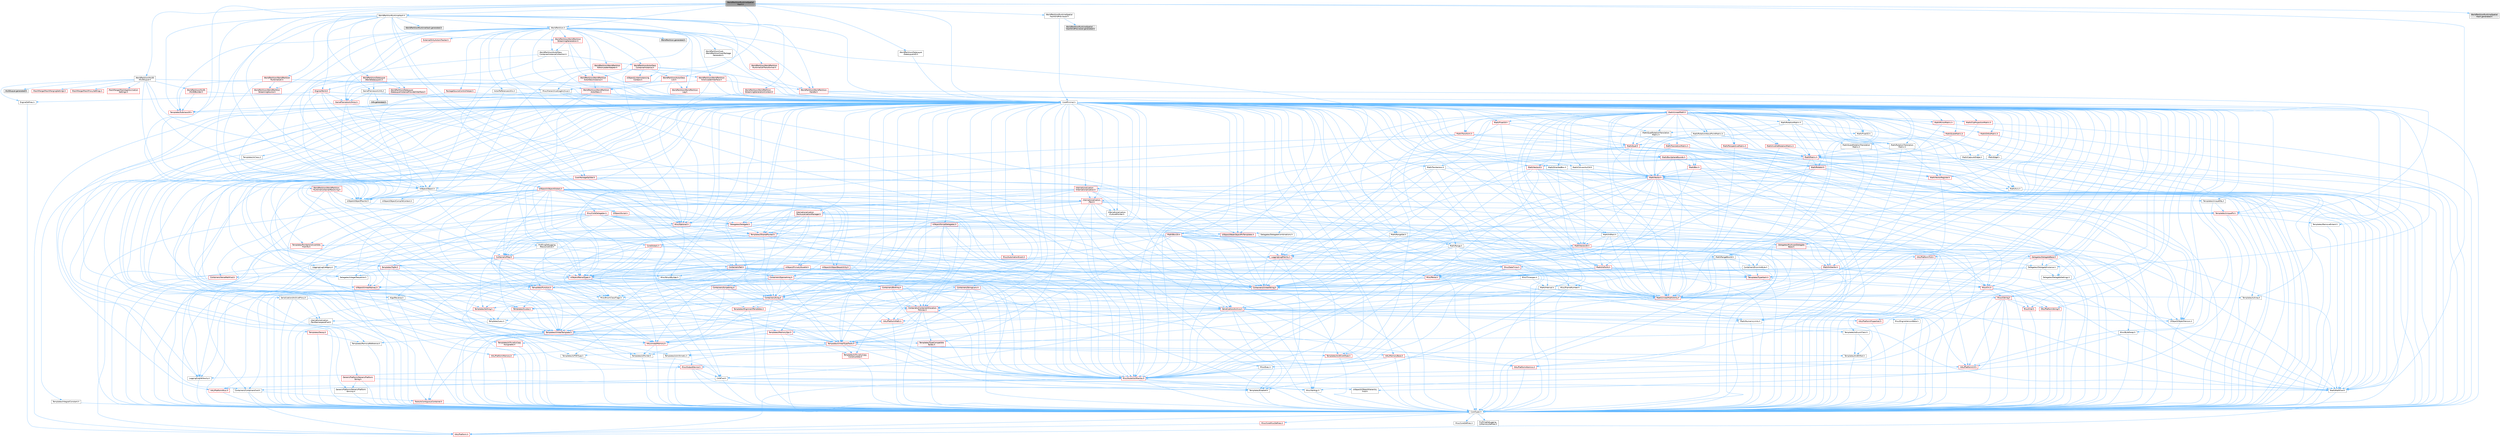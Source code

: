 digraph "WorldPartitionRuntimeSpatialHash.h"
{
 // INTERACTIVE_SVG=YES
 // LATEX_PDF_SIZE
  bgcolor="transparent";
  edge [fontname=Helvetica,fontsize=10,labelfontname=Helvetica,labelfontsize=10];
  node [fontname=Helvetica,fontsize=10,shape=box,height=0.2,width=0.4];
  Node1 [id="Node000001",label="WorldPartitionRuntimeSpatial\lHash.h",height=0.2,width=0.4,color="gray40", fillcolor="grey60", style="filled", fontcolor="black",tooltip=" "];
  Node1 -> Node2 [id="edge1_Node000001_Node000002",color="steelblue1",style="solid",tooltip=" "];
  Node2 [id="Node000002",label="CoreMinimal.h",height=0.2,width=0.4,color="grey40", fillcolor="white", style="filled",URL="$d7/d67/CoreMinimal_8h.html",tooltip=" "];
  Node2 -> Node3 [id="edge2_Node000002_Node000003",color="steelblue1",style="solid",tooltip=" "];
  Node3 [id="Node000003",label="CoreTypes.h",height=0.2,width=0.4,color="grey40", fillcolor="white", style="filled",URL="$dc/dec/CoreTypes_8h.html",tooltip=" "];
  Node3 -> Node4 [id="edge3_Node000003_Node000004",color="steelblue1",style="solid",tooltip=" "];
  Node4 [id="Node000004",label="HAL/Platform.h",height=0.2,width=0.4,color="red", fillcolor="#FFF0F0", style="filled",URL="$d9/dd0/Platform_8h.html",tooltip=" "];
  Node3 -> Node14 [id="edge4_Node000003_Node000014",color="steelblue1",style="solid",tooltip=" "];
  Node14 [id="Node000014",label="ProfilingDebugging\l/UMemoryDefines.h",height=0.2,width=0.4,color="grey40", fillcolor="white", style="filled",URL="$d2/da2/UMemoryDefines_8h.html",tooltip=" "];
  Node3 -> Node15 [id="edge5_Node000003_Node000015",color="steelblue1",style="solid",tooltip=" "];
  Node15 [id="Node000015",label="Misc/CoreMiscDefines.h",height=0.2,width=0.4,color="red", fillcolor="#FFF0F0", style="filled",URL="$da/d38/CoreMiscDefines_8h.html",tooltip=" "];
  Node15 -> Node4 [id="edge6_Node000015_Node000004",color="steelblue1",style="solid",tooltip=" "];
  Node3 -> Node16 [id="edge7_Node000003_Node000016",color="steelblue1",style="solid",tooltip=" "];
  Node16 [id="Node000016",label="Misc/CoreDefines.h",height=0.2,width=0.4,color="grey40", fillcolor="white", style="filled",URL="$d3/dd2/CoreDefines_8h.html",tooltip=" "];
  Node2 -> Node17 [id="edge8_Node000002_Node000017",color="steelblue1",style="solid",tooltip=" "];
  Node17 [id="Node000017",label="CoreFwd.h",height=0.2,width=0.4,color="grey40", fillcolor="white", style="filled",URL="$d1/d1e/CoreFwd_8h.html",tooltip=" "];
  Node17 -> Node3 [id="edge9_Node000017_Node000003",color="steelblue1",style="solid",tooltip=" "];
  Node17 -> Node18 [id="edge10_Node000017_Node000018",color="steelblue1",style="solid",tooltip=" "];
  Node18 [id="Node000018",label="Containers/ContainersFwd.h",height=0.2,width=0.4,color="grey40", fillcolor="white", style="filled",URL="$d4/d0a/ContainersFwd_8h.html",tooltip=" "];
  Node18 -> Node4 [id="edge11_Node000018_Node000004",color="steelblue1",style="solid",tooltip=" "];
  Node18 -> Node3 [id="edge12_Node000018_Node000003",color="steelblue1",style="solid",tooltip=" "];
  Node18 -> Node19 [id="edge13_Node000018_Node000019",color="steelblue1",style="solid",tooltip=" "];
  Node19 [id="Node000019",label="Traits/IsContiguousContainer.h",height=0.2,width=0.4,color="red", fillcolor="#FFF0F0", style="filled",URL="$d5/d3c/IsContiguousContainer_8h.html",tooltip=" "];
  Node19 -> Node3 [id="edge14_Node000019_Node000003",color="steelblue1",style="solid",tooltip=" "];
  Node17 -> Node22 [id="edge15_Node000017_Node000022",color="steelblue1",style="solid",tooltip=" "];
  Node22 [id="Node000022",label="Math/MathFwd.h",height=0.2,width=0.4,color="grey40", fillcolor="white", style="filled",URL="$d2/d10/MathFwd_8h.html",tooltip=" "];
  Node22 -> Node4 [id="edge16_Node000022_Node000004",color="steelblue1",style="solid",tooltip=" "];
  Node17 -> Node23 [id="edge17_Node000017_Node000023",color="steelblue1",style="solid",tooltip=" "];
  Node23 [id="Node000023",label="UObject/UObjectHierarchy\lFwd.h",height=0.2,width=0.4,color="grey40", fillcolor="white", style="filled",URL="$d3/d13/UObjectHierarchyFwd_8h.html",tooltip=" "];
  Node2 -> Node23 [id="edge18_Node000002_Node000023",color="steelblue1",style="solid",tooltip=" "];
  Node2 -> Node18 [id="edge19_Node000002_Node000018",color="steelblue1",style="solid",tooltip=" "];
  Node2 -> Node24 [id="edge20_Node000002_Node000024",color="steelblue1",style="solid",tooltip=" "];
  Node24 [id="Node000024",label="Misc/VarArgs.h",height=0.2,width=0.4,color="grey40", fillcolor="white", style="filled",URL="$d5/d6f/VarArgs_8h.html",tooltip=" "];
  Node24 -> Node3 [id="edge21_Node000024_Node000003",color="steelblue1",style="solid",tooltip=" "];
  Node2 -> Node25 [id="edge22_Node000002_Node000025",color="steelblue1",style="solid",tooltip=" "];
  Node25 [id="Node000025",label="Logging/LogVerbosity.h",height=0.2,width=0.4,color="grey40", fillcolor="white", style="filled",URL="$d2/d8f/LogVerbosity_8h.html",tooltip=" "];
  Node25 -> Node3 [id="edge23_Node000025_Node000003",color="steelblue1",style="solid",tooltip=" "];
  Node2 -> Node26 [id="edge24_Node000002_Node000026",color="steelblue1",style="solid",tooltip=" "];
  Node26 [id="Node000026",label="Misc/OutputDevice.h",height=0.2,width=0.4,color="red", fillcolor="#FFF0F0", style="filled",URL="$d7/d32/OutputDevice_8h.html",tooltip=" "];
  Node26 -> Node17 [id="edge25_Node000026_Node000017",color="steelblue1",style="solid",tooltip=" "];
  Node26 -> Node3 [id="edge26_Node000026_Node000003",color="steelblue1",style="solid",tooltip=" "];
  Node26 -> Node25 [id="edge27_Node000026_Node000025",color="steelblue1",style="solid",tooltip=" "];
  Node26 -> Node24 [id="edge28_Node000026_Node000024",color="steelblue1",style="solid",tooltip=" "];
  Node2 -> Node32 [id="edge29_Node000002_Node000032",color="steelblue1",style="solid",tooltip=" "];
  Node32 [id="Node000032",label="HAL/PlatformCrt.h",height=0.2,width=0.4,color="red", fillcolor="#FFF0F0", style="filled",URL="$d8/d75/PlatformCrt_8h.html",tooltip=" "];
  Node2 -> Node42 [id="edge30_Node000002_Node000042",color="steelblue1",style="solid",tooltip=" "];
  Node42 [id="Node000042",label="HAL/PlatformMisc.h",height=0.2,width=0.4,color="red", fillcolor="#FFF0F0", style="filled",URL="$d0/df5/PlatformMisc_8h.html",tooltip=" "];
  Node42 -> Node3 [id="edge31_Node000042_Node000003",color="steelblue1",style="solid",tooltip=" "];
  Node2 -> Node61 [id="edge32_Node000002_Node000061",color="steelblue1",style="solid",tooltip=" "];
  Node61 [id="Node000061",label="Misc/AssertionMacros.h",height=0.2,width=0.4,color="red", fillcolor="#FFF0F0", style="filled",URL="$d0/dfa/AssertionMacros_8h.html",tooltip=" "];
  Node61 -> Node3 [id="edge33_Node000061_Node000003",color="steelblue1",style="solid",tooltip=" "];
  Node61 -> Node4 [id="edge34_Node000061_Node000004",color="steelblue1",style="solid",tooltip=" "];
  Node61 -> Node42 [id="edge35_Node000061_Node000042",color="steelblue1",style="solid",tooltip=" "];
  Node61 -> Node62 [id="edge36_Node000061_Node000062",color="steelblue1",style="solid",tooltip=" "];
  Node62 [id="Node000062",label="Templates/EnableIf.h",height=0.2,width=0.4,color="grey40", fillcolor="white", style="filled",URL="$d7/d60/EnableIf_8h.html",tooltip=" "];
  Node62 -> Node3 [id="edge37_Node000062_Node000003",color="steelblue1",style="solid",tooltip=" "];
  Node61 -> Node24 [id="edge38_Node000061_Node000024",color="steelblue1",style="solid",tooltip=" "];
  Node2 -> Node70 [id="edge39_Node000002_Node000070",color="steelblue1",style="solid",tooltip=" "];
  Node70 [id="Node000070",label="Templates/IsPointer.h",height=0.2,width=0.4,color="grey40", fillcolor="white", style="filled",URL="$d7/d05/IsPointer_8h.html",tooltip=" "];
  Node70 -> Node3 [id="edge40_Node000070_Node000003",color="steelblue1",style="solid",tooltip=" "];
  Node2 -> Node71 [id="edge41_Node000002_Node000071",color="steelblue1",style="solid",tooltip=" "];
  Node71 [id="Node000071",label="HAL/PlatformMemory.h",height=0.2,width=0.4,color="red", fillcolor="#FFF0F0", style="filled",URL="$de/d68/PlatformMemory_8h.html",tooltip=" "];
  Node71 -> Node3 [id="edge42_Node000071_Node000003",color="steelblue1",style="solid",tooltip=" "];
  Node2 -> Node54 [id="edge43_Node000002_Node000054",color="steelblue1",style="solid",tooltip=" "];
  Node54 [id="Node000054",label="HAL/PlatformAtomics.h",height=0.2,width=0.4,color="red", fillcolor="#FFF0F0", style="filled",URL="$d3/d36/PlatformAtomics_8h.html",tooltip=" "];
  Node54 -> Node3 [id="edge44_Node000054_Node000003",color="steelblue1",style="solid",tooltip=" "];
  Node2 -> Node76 [id="edge45_Node000002_Node000076",color="steelblue1",style="solid",tooltip=" "];
  Node76 [id="Node000076",label="Misc/Exec.h",height=0.2,width=0.4,color="grey40", fillcolor="white", style="filled",URL="$de/ddb/Exec_8h.html",tooltip=" "];
  Node76 -> Node3 [id="edge46_Node000076_Node000003",color="steelblue1",style="solid",tooltip=" "];
  Node76 -> Node61 [id="edge47_Node000076_Node000061",color="steelblue1",style="solid",tooltip=" "];
  Node2 -> Node77 [id="edge48_Node000002_Node000077",color="steelblue1",style="solid",tooltip=" "];
  Node77 [id="Node000077",label="HAL/MemoryBase.h",height=0.2,width=0.4,color="red", fillcolor="#FFF0F0", style="filled",URL="$d6/d9f/MemoryBase_8h.html",tooltip=" "];
  Node77 -> Node3 [id="edge49_Node000077_Node000003",color="steelblue1",style="solid",tooltip=" "];
  Node77 -> Node54 [id="edge50_Node000077_Node000054",color="steelblue1",style="solid",tooltip=" "];
  Node77 -> Node32 [id="edge51_Node000077_Node000032",color="steelblue1",style="solid",tooltip=" "];
  Node77 -> Node76 [id="edge52_Node000077_Node000076",color="steelblue1",style="solid",tooltip=" "];
  Node77 -> Node26 [id="edge53_Node000077_Node000026",color="steelblue1",style="solid",tooltip=" "];
  Node2 -> Node87 [id="edge54_Node000002_Node000087",color="steelblue1",style="solid",tooltip=" "];
  Node87 [id="Node000087",label="HAL/UnrealMemory.h",height=0.2,width=0.4,color="red", fillcolor="#FFF0F0", style="filled",URL="$d9/d96/UnrealMemory_8h.html",tooltip=" "];
  Node87 -> Node3 [id="edge55_Node000087_Node000003",color="steelblue1",style="solid",tooltip=" "];
  Node87 -> Node77 [id="edge56_Node000087_Node000077",color="steelblue1",style="solid",tooltip=" "];
  Node87 -> Node71 [id="edge57_Node000087_Node000071",color="steelblue1",style="solid",tooltip=" "];
  Node87 -> Node70 [id="edge58_Node000087_Node000070",color="steelblue1",style="solid",tooltip=" "];
  Node2 -> Node89 [id="edge59_Node000002_Node000089",color="steelblue1",style="solid",tooltip=" "];
  Node89 [id="Node000089",label="Templates/IsArithmetic.h",height=0.2,width=0.4,color="grey40", fillcolor="white", style="filled",URL="$d2/d5d/IsArithmetic_8h.html",tooltip=" "];
  Node89 -> Node3 [id="edge60_Node000089_Node000003",color="steelblue1",style="solid",tooltip=" "];
  Node2 -> Node83 [id="edge61_Node000002_Node000083",color="steelblue1",style="solid",tooltip=" "];
  Node83 [id="Node000083",label="Templates/AndOrNot.h",height=0.2,width=0.4,color="grey40", fillcolor="white", style="filled",URL="$db/d0a/AndOrNot_8h.html",tooltip=" "];
  Node83 -> Node3 [id="edge62_Node000083_Node000003",color="steelblue1",style="solid",tooltip=" "];
  Node2 -> Node90 [id="edge63_Node000002_Node000090",color="steelblue1",style="solid",tooltip=" "];
  Node90 [id="Node000090",label="Templates/IsPODType.h",height=0.2,width=0.4,color="grey40", fillcolor="white", style="filled",URL="$d7/db1/IsPODType_8h.html",tooltip=" "];
  Node90 -> Node3 [id="edge64_Node000090_Node000003",color="steelblue1",style="solid",tooltip=" "];
  Node2 -> Node91 [id="edge65_Node000002_Node000091",color="steelblue1",style="solid",tooltip=" "];
  Node91 [id="Node000091",label="Templates/IsUECoreType.h",height=0.2,width=0.4,color="red", fillcolor="#FFF0F0", style="filled",URL="$d1/db8/IsUECoreType_8h.html",tooltip=" "];
  Node91 -> Node3 [id="edge66_Node000091_Node000003",color="steelblue1",style="solid",tooltip=" "];
  Node2 -> Node84 [id="edge67_Node000002_Node000084",color="steelblue1",style="solid",tooltip=" "];
  Node84 [id="Node000084",label="Templates/IsTriviallyCopy\lConstructible.h",height=0.2,width=0.4,color="red", fillcolor="#FFF0F0", style="filled",URL="$d3/d78/IsTriviallyCopyConstructible_8h.html",tooltip=" "];
  Node84 -> Node3 [id="edge68_Node000084_Node000003",color="steelblue1",style="solid",tooltip=" "];
  Node2 -> Node92 [id="edge69_Node000002_Node000092",color="steelblue1",style="solid",tooltip=" "];
  Node92 [id="Node000092",label="Templates/UnrealTypeTraits.h",height=0.2,width=0.4,color="red", fillcolor="#FFF0F0", style="filled",URL="$d2/d2d/UnrealTypeTraits_8h.html",tooltip=" "];
  Node92 -> Node3 [id="edge70_Node000092_Node000003",color="steelblue1",style="solid",tooltip=" "];
  Node92 -> Node70 [id="edge71_Node000092_Node000070",color="steelblue1",style="solid",tooltip=" "];
  Node92 -> Node61 [id="edge72_Node000092_Node000061",color="steelblue1",style="solid",tooltip=" "];
  Node92 -> Node83 [id="edge73_Node000092_Node000083",color="steelblue1",style="solid",tooltip=" "];
  Node92 -> Node62 [id="edge74_Node000092_Node000062",color="steelblue1",style="solid",tooltip=" "];
  Node92 -> Node89 [id="edge75_Node000092_Node000089",color="steelblue1",style="solid",tooltip=" "];
  Node92 -> Node90 [id="edge76_Node000092_Node000090",color="steelblue1",style="solid",tooltip=" "];
  Node92 -> Node91 [id="edge77_Node000092_Node000091",color="steelblue1",style="solid",tooltip=" "];
  Node92 -> Node84 [id="edge78_Node000092_Node000084",color="steelblue1",style="solid",tooltip=" "];
  Node2 -> Node62 [id="edge79_Node000002_Node000062",color="steelblue1",style="solid",tooltip=" "];
  Node2 -> Node94 [id="edge80_Node000002_Node000094",color="steelblue1",style="solid",tooltip=" "];
  Node94 [id="Node000094",label="Templates/RemoveReference.h",height=0.2,width=0.4,color="grey40", fillcolor="white", style="filled",URL="$da/dbe/RemoveReference_8h.html",tooltip=" "];
  Node94 -> Node3 [id="edge81_Node000094_Node000003",color="steelblue1",style="solid",tooltip=" "];
  Node2 -> Node95 [id="edge82_Node000002_Node000095",color="steelblue1",style="solid",tooltip=" "];
  Node95 [id="Node000095",label="Templates/IntegralConstant.h",height=0.2,width=0.4,color="grey40", fillcolor="white", style="filled",URL="$db/d1b/IntegralConstant_8h.html",tooltip=" "];
  Node95 -> Node3 [id="edge83_Node000095_Node000003",color="steelblue1",style="solid",tooltip=" "];
  Node2 -> Node96 [id="edge84_Node000002_Node000096",color="steelblue1",style="solid",tooltip=" "];
  Node96 [id="Node000096",label="Templates/IsClass.h",height=0.2,width=0.4,color="grey40", fillcolor="white", style="filled",URL="$db/dcb/IsClass_8h.html",tooltip=" "];
  Node96 -> Node3 [id="edge85_Node000096_Node000003",color="steelblue1",style="solid",tooltip=" "];
  Node2 -> Node97 [id="edge86_Node000002_Node000097",color="steelblue1",style="solid",tooltip=" "];
  Node97 [id="Node000097",label="Templates/TypeCompatible\lBytes.h",height=0.2,width=0.4,color="red", fillcolor="#FFF0F0", style="filled",URL="$df/d0a/TypeCompatibleBytes_8h.html",tooltip=" "];
  Node97 -> Node3 [id="edge87_Node000097_Node000003",color="steelblue1",style="solid",tooltip=" "];
  Node2 -> Node19 [id="edge88_Node000002_Node000019",color="steelblue1",style="solid",tooltip=" "];
  Node2 -> Node98 [id="edge89_Node000002_Node000098",color="steelblue1",style="solid",tooltip=" "];
  Node98 [id="Node000098",label="Templates/UnrealTemplate.h",height=0.2,width=0.4,color="red", fillcolor="#FFF0F0", style="filled",URL="$d4/d24/UnrealTemplate_8h.html",tooltip=" "];
  Node98 -> Node3 [id="edge90_Node000098_Node000003",color="steelblue1",style="solid",tooltip=" "];
  Node98 -> Node70 [id="edge91_Node000098_Node000070",color="steelblue1",style="solid",tooltip=" "];
  Node98 -> Node87 [id="edge92_Node000098_Node000087",color="steelblue1",style="solid",tooltip=" "];
  Node98 -> Node92 [id="edge93_Node000098_Node000092",color="steelblue1",style="solid",tooltip=" "];
  Node98 -> Node94 [id="edge94_Node000098_Node000094",color="steelblue1",style="solid",tooltip=" "];
  Node98 -> Node97 [id="edge95_Node000098_Node000097",color="steelblue1",style="solid",tooltip=" "];
  Node98 -> Node19 [id="edge96_Node000098_Node000019",color="steelblue1",style="solid",tooltip=" "];
  Node2 -> Node47 [id="edge97_Node000002_Node000047",color="steelblue1",style="solid",tooltip=" "];
  Node47 [id="Node000047",label="Math/NumericLimits.h",height=0.2,width=0.4,color="grey40", fillcolor="white", style="filled",URL="$df/d1b/NumericLimits_8h.html",tooltip=" "];
  Node47 -> Node3 [id="edge98_Node000047_Node000003",color="steelblue1",style="solid",tooltip=" "];
  Node2 -> Node102 [id="edge99_Node000002_Node000102",color="steelblue1",style="solid",tooltip=" "];
  Node102 [id="Node000102",label="HAL/PlatformMath.h",height=0.2,width=0.4,color="red", fillcolor="#FFF0F0", style="filled",URL="$dc/d53/PlatformMath_8h.html",tooltip=" "];
  Node102 -> Node3 [id="edge100_Node000102_Node000003",color="steelblue1",style="solid",tooltip=" "];
  Node2 -> Node85 [id="edge101_Node000002_Node000085",color="steelblue1",style="solid",tooltip=" "];
  Node85 [id="Node000085",label="Templates/IsTriviallyCopy\lAssignable.h",height=0.2,width=0.4,color="red", fillcolor="#FFF0F0", style="filled",URL="$d2/df2/IsTriviallyCopyAssignable_8h.html",tooltip=" "];
  Node85 -> Node3 [id="edge102_Node000085_Node000003",color="steelblue1",style="solid",tooltip=" "];
  Node2 -> Node110 [id="edge103_Node000002_Node000110",color="steelblue1",style="solid",tooltip=" "];
  Node110 [id="Node000110",label="Templates/MemoryOps.h",height=0.2,width=0.4,color="red", fillcolor="#FFF0F0", style="filled",URL="$db/dea/MemoryOps_8h.html",tooltip=" "];
  Node110 -> Node3 [id="edge104_Node000110_Node000003",color="steelblue1",style="solid",tooltip=" "];
  Node110 -> Node87 [id="edge105_Node000110_Node000087",color="steelblue1",style="solid",tooltip=" "];
  Node110 -> Node85 [id="edge106_Node000110_Node000085",color="steelblue1",style="solid",tooltip=" "];
  Node110 -> Node84 [id="edge107_Node000110_Node000084",color="steelblue1",style="solid",tooltip=" "];
  Node110 -> Node92 [id="edge108_Node000110_Node000092",color="steelblue1",style="solid",tooltip=" "];
  Node2 -> Node111 [id="edge109_Node000002_Node000111",color="steelblue1",style="solid",tooltip=" "];
  Node111 [id="Node000111",label="Containers/ContainerAllocation\lPolicies.h",height=0.2,width=0.4,color="red", fillcolor="#FFF0F0", style="filled",URL="$d7/dff/ContainerAllocationPolicies_8h.html",tooltip=" "];
  Node111 -> Node3 [id="edge110_Node000111_Node000003",color="steelblue1",style="solid",tooltip=" "];
  Node111 -> Node111 [id="edge111_Node000111_Node000111",color="steelblue1",style="solid",tooltip=" "];
  Node111 -> Node102 [id="edge112_Node000111_Node000102",color="steelblue1",style="solid",tooltip=" "];
  Node111 -> Node87 [id="edge113_Node000111_Node000087",color="steelblue1",style="solid",tooltip=" "];
  Node111 -> Node47 [id="edge114_Node000111_Node000047",color="steelblue1",style="solid",tooltip=" "];
  Node111 -> Node61 [id="edge115_Node000111_Node000061",color="steelblue1",style="solid",tooltip=" "];
  Node111 -> Node110 [id="edge116_Node000111_Node000110",color="steelblue1",style="solid",tooltip=" "];
  Node111 -> Node97 [id="edge117_Node000111_Node000097",color="steelblue1",style="solid",tooltip=" "];
  Node2 -> Node114 [id="edge118_Node000002_Node000114",color="steelblue1",style="solid",tooltip=" "];
  Node114 [id="Node000114",label="Templates/IsEnumClass.h",height=0.2,width=0.4,color="grey40", fillcolor="white", style="filled",URL="$d7/d15/IsEnumClass_8h.html",tooltip=" "];
  Node114 -> Node3 [id="edge119_Node000114_Node000003",color="steelblue1",style="solid",tooltip=" "];
  Node114 -> Node83 [id="edge120_Node000114_Node000083",color="steelblue1",style="solid",tooltip=" "];
  Node2 -> Node115 [id="edge121_Node000002_Node000115",color="steelblue1",style="solid",tooltip=" "];
  Node115 [id="Node000115",label="HAL/PlatformProperties.h",height=0.2,width=0.4,color="red", fillcolor="#FFF0F0", style="filled",URL="$d9/db0/PlatformProperties_8h.html",tooltip=" "];
  Node115 -> Node3 [id="edge122_Node000115_Node000003",color="steelblue1",style="solid",tooltip=" "];
  Node2 -> Node118 [id="edge123_Node000002_Node000118",color="steelblue1",style="solid",tooltip=" "];
  Node118 [id="Node000118",label="Misc/EngineVersionBase.h",height=0.2,width=0.4,color="grey40", fillcolor="white", style="filled",URL="$d5/d2b/EngineVersionBase_8h.html",tooltip=" "];
  Node118 -> Node3 [id="edge124_Node000118_Node000003",color="steelblue1",style="solid",tooltip=" "];
  Node2 -> Node119 [id="edge125_Node000002_Node000119",color="steelblue1",style="solid",tooltip=" "];
  Node119 [id="Node000119",label="Internationalization\l/TextNamespaceFwd.h",height=0.2,width=0.4,color="grey40", fillcolor="white", style="filled",URL="$d8/d97/TextNamespaceFwd_8h.html",tooltip=" "];
  Node119 -> Node3 [id="edge126_Node000119_Node000003",color="steelblue1",style="solid",tooltip=" "];
  Node2 -> Node120 [id="edge127_Node000002_Node000120",color="steelblue1",style="solid",tooltip=" "];
  Node120 [id="Node000120",label="Serialization/Archive.h",height=0.2,width=0.4,color="red", fillcolor="#FFF0F0", style="filled",URL="$d7/d3b/Archive_8h.html",tooltip=" "];
  Node120 -> Node17 [id="edge128_Node000120_Node000017",color="steelblue1",style="solid",tooltip=" "];
  Node120 -> Node3 [id="edge129_Node000120_Node000003",color="steelblue1",style="solid",tooltip=" "];
  Node120 -> Node115 [id="edge130_Node000120_Node000115",color="steelblue1",style="solid",tooltip=" "];
  Node120 -> Node119 [id="edge131_Node000120_Node000119",color="steelblue1",style="solid",tooltip=" "];
  Node120 -> Node22 [id="edge132_Node000120_Node000022",color="steelblue1",style="solid",tooltip=" "];
  Node120 -> Node61 [id="edge133_Node000120_Node000061",color="steelblue1",style="solid",tooltip=" "];
  Node120 -> Node118 [id="edge134_Node000120_Node000118",color="steelblue1",style="solid",tooltip=" "];
  Node120 -> Node24 [id="edge135_Node000120_Node000024",color="steelblue1",style="solid",tooltip=" "];
  Node120 -> Node62 [id="edge136_Node000120_Node000062",color="steelblue1",style="solid",tooltip=" "];
  Node120 -> Node114 [id="edge137_Node000120_Node000114",color="steelblue1",style="solid",tooltip=" "];
  Node120 -> Node98 [id="edge138_Node000120_Node000098",color="steelblue1",style="solid",tooltip=" "];
  Node120 -> Node123 [id="edge139_Node000120_Node000123",color="steelblue1",style="solid",tooltip=" "];
  Node123 [id="Node000123",label="UObject/ObjectVersion.h",height=0.2,width=0.4,color="grey40", fillcolor="white", style="filled",URL="$da/d63/ObjectVersion_8h.html",tooltip=" "];
  Node123 -> Node3 [id="edge140_Node000123_Node000003",color="steelblue1",style="solid",tooltip=" "];
  Node2 -> Node124 [id="edge141_Node000002_Node000124",color="steelblue1",style="solid",tooltip=" "];
  Node124 [id="Node000124",label="Templates/Less.h",height=0.2,width=0.4,color="grey40", fillcolor="white", style="filled",URL="$de/dc8/Less_8h.html",tooltip=" "];
  Node124 -> Node3 [id="edge142_Node000124_Node000003",color="steelblue1",style="solid",tooltip=" "];
  Node124 -> Node98 [id="edge143_Node000124_Node000098",color="steelblue1",style="solid",tooltip=" "];
  Node2 -> Node125 [id="edge144_Node000002_Node000125",color="steelblue1",style="solid",tooltip=" "];
  Node125 [id="Node000125",label="Templates/Sorting.h",height=0.2,width=0.4,color="red", fillcolor="#FFF0F0", style="filled",URL="$d3/d9e/Sorting_8h.html",tooltip=" "];
  Node125 -> Node3 [id="edge145_Node000125_Node000003",color="steelblue1",style="solid",tooltip=" "];
  Node125 -> Node102 [id="edge146_Node000125_Node000102",color="steelblue1",style="solid",tooltip=" "];
  Node125 -> Node124 [id="edge147_Node000125_Node000124",color="steelblue1",style="solid",tooltip=" "];
  Node2 -> Node136 [id="edge148_Node000002_Node000136",color="steelblue1",style="solid",tooltip=" "];
  Node136 [id="Node000136",label="Misc/Char.h",height=0.2,width=0.4,color="red", fillcolor="#FFF0F0", style="filled",URL="$d0/d58/Char_8h.html",tooltip=" "];
  Node136 -> Node3 [id="edge149_Node000136_Node000003",color="steelblue1",style="solid",tooltip=" "];
  Node2 -> Node139 [id="edge150_Node000002_Node000139",color="steelblue1",style="solid",tooltip=" "];
  Node139 [id="Node000139",label="GenericPlatform/GenericPlatform\lStricmp.h",height=0.2,width=0.4,color="grey40", fillcolor="white", style="filled",URL="$d2/d86/GenericPlatformStricmp_8h.html",tooltip=" "];
  Node139 -> Node3 [id="edge151_Node000139_Node000003",color="steelblue1",style="solid",tooltip=" "];
  Node2 -> Node140 [id="edge152_Node000002_Node000140",color="steelblue1",style="solid",tooltip=" "];
  Node140 [id="Node000140",label="GenericPlatform/GenericPlatform\lString.h",height=0.2,width=0.4,color="red", fillcolor="#FFF0F0", style="filled",URL="$dd/d20/GenericPlatformString_8h.html",tooltip=" "];
  Node140 -> Node3 [id="edge153_Node000140_Node000003",color="steelblue1",style="solid",tooltip=" "];
  Node140 -> Node139 [id="edge154_Node000140_Node000139",color="steelblue1",style="solid",tooltip=" "];
  Node140 -> Node62 [id="edge155_Node000140_Node000062",color="steelblue1",style="solid",tooltip=" "];
  Node2 -> Node73 [id="edge156_Node000002_Node000073",color="steelblue1",style="solid",tooltip=" "];
  Node73 [id="Node000073",label="HAL/PlatformString.h",height=0.2,width=0.4,color="red", fillcolor="#FFF0F0", style="filled",URL="$db/db5/PlatformString_8h.html",tooltip=" "];
  Node73 -> Node3 [id="edge157_Node000073_Node000003",color="steelblue1",style="solid",tooltip=" "];
  Node2 -> Node143 [id="edge158_Node000002_Node000143",color="steelblue1",style="solid",tooltip=" "];
  Node143 [id="Node000143",label="Misc/CString.h",height=0.2,width=0.4,color="red", fillcolor="#FFF0F0", style="filled",URL="$d2/d49/CString_8h.html",tooltip=" "];
  Node143 -> Node3 [id="edge159_Node000143_Node000003",color="steelblue1",style="solid",tooltip=" "];
  Node143 -> Node32 [id="edge160_Node000143_Node000032",color="steelblue1",style="solid",tooltip=" "];
  Node143 -> Node73 [id="edge161_Node000143_Node000073",color="steelblue1",style="solid",tooltip=" "];
  Node143 -> Node61 [id="edge162_Node000143_Node000061",color="steelblue1",style="solid",tooltip=" "];
  Node143 -> Node136 [id="edge163_Node000143_Node000136",color="steelblue1",style="solid",tooltip=" "];
  Node143 -> Node24 [id="edge164_Node000143_Node000024",color="steelblue1",style="solid",tooltip=" "];
  Node2 -> Node144 [id="edge165_Node000002_Node000144",color="steelblue1",style="solid",tooltip=" "];
  Node144 [id="Node000144",label="Misc/Crc.h",height=0.2,width=0.4,color="red", fillcolor="#FFF0F0", style="filled",URL="$d4/dd2/Crc_8h.html",tooltip=" "];
  Node144 -> Node3 [id="edge166_Node000144_Node000003",color="steelblue1",style="solid",tooltip=" "];
  Node144 -> Node73 [id="edge167_Node000144_Node000073",color="steelblue1",style="solid",tooltip=" "];
  Node144 -> Node61 [id="edge168_Node000144_Node000061",color="steelblue1",style="solid",tooltip=" "];
  Node144 -> Node143 [id="edge169_Node000144_Node000143",color="steelblue1",style="solid",tooltip=" "];
  Node144 -> Node136 [id="edge170_Node000144_Node000136",color="steelblue1",style="solid",tooltip=" "];
  Node144 -> Node92 [id="edge171_Node000144_Node000092",color="steelblue1",style="solid",tooltip=" "];
  Node2 -> Node135 [id="edge172_Node000002_Node000135",color="steelblue1",style="solid",tooltip=" "];
  Node135 [id="Node000135",label="Math/UnrealMathUtility.h",height=0.2,width=0.4,color="red", fillcolor="#FFF0F0", style="filled",URL="$db/db8/UnrealMathUtility_8h.html",tooltip=" "];
  Node135 -> Node3 [id="edge173_Node000135_Node000003",color="steelblue1",style="solid",tooltip=" "];
  Node135 -> Node61 [id="edge174_Node000135_Node000061",color="steelblue1",style="solid",tooltip=" "];
  Node135 -> Node102 [id="edge175_Node000135_Node000102",color="steelblue1",style="solid",tooltip=" "];
  Node135 -> Node22 [id="edge176_Node000135_Node000022",color="steelblue1",style="solid",tooltip=" "];
  Node2 -> Node145 [id="edge177_Node000002_Node000145",color="steelblue1",style="solid",tooltip=" "];
  Node145 [id="Node000145",label="Containers/UnrealString.h",height=0.2,width=0.4,color="red", fillcolor="#FFF0F0", style="filled",URL="$d5/dba/UnrealString_8h.html",tooltip=" "];
  Node2 -> Node149 [id="edge178_Node000002_Node000149",color="steelblue1",style="solid",tooltip=" "];
  Node149 [id="Node000149",label="Containers/Array.h",height=0.2,width=0.4,color="red", fillcolor="#FFF0F0", style="filled",URL="$df/dd0/Array_8h.html",tooltip=" "];
  Node149 -> Node3 [id="edge179_Node000149_Node000003",color="steelblue1",style="solid",tooltip=" "];
  Node149 -> Node61 [id="edge180_Node000149_Node000061",color="steelblue1",style="solid",tooltip=" "];
  Node149 -> Node87 [id="edge181_Node000149_Node000087",color="steelblue1",style="solid",tooltip=" "];
  Node149 -> Node92 [id="edge182_Node000149_Node000092",color="steelblue1",style="solid",tooltip=" "];
  Node149 -> Node98 [id="edge183_Node000149_Node000098",color="steelblue1",style="solid",tooltip=" "];
  Node149 -> Node111 [id="edge184_Node000149_Node000111",color="steelblue1",style="solid",tooltip=" "];
  Node149 -> Node120 [id="edge185_Node000149_Node000120",color="steelblue1",style="solid",tooltip=" "];
  Node149 -> Node128 [id="edge186_Node000149_Node000128",color="steelblue1",style="solid",tooltip=" "];
  Node128 [id="Node000128",label="Templates/Invoke.h",height=0.2,width=0.4,color="red", fillcolor="#FFF0F0", style="filled",URL="$d7/deb/Invoke_8h.html",tooltip=" "];
  Node128 -> Node3 [id="edge187_Node000128_Node000003",color="steelblue1",style="solid",tooltip=" "];
  Node128 -> Node98 [id="edge188_Node000128_Node000098",color="steelblue1",style="solid",tooltip=" "];
  Node149 -> Node124 [id="edge189_Node000149_Node000124",color="steelblue1",style="solid",tooltip=" "];
  Node149 -> Node125 [id="edge190_Node000149_Node000125",color="steelblue1",style="solid",tooltip=" "];
  Node149 -> Node172 [id="edge191_Node000149_Node000172",color="steelblue1",style="solid",tooltip=" "];
  Node172 [id="Node000172",label="Templates/AlignmentTemplates.h",height=0.2,width=0.4,color="red", fillcolor="#FFF0F0", style="filled",URL="$dd/d32/AlignmentTemplates_8h.html",tooltip=" "];
  Node172 -> Node3 [id="edge192_Node000172_Node000003",color="steelblue1",style="solid",tooltip=" "];
  Node172 -> Node70 [id="edge193_Node000172_Node000070",color="steelblue1",style="solid",tooltip=" "];
  Node2 -> Node173 [id="edge194_Node000002_Node000173",color="steelblue1",style="solid",tooltip=" "];
  Node173 [id="Node000173",label="Misc/FrameNumber.h",height=0.2,width=0.4,color="grey40", fillcolor="white", style="filled",URL="$dd/dbd/FrameNumber_8h.html",tooltip=" "];
  Node173 -> Node3 [id="edge195_Node000173_Node000003",color="steelblue1",style="solid",tooltip=" "];
  Node173 -> Node47 [id="edge196_Node000173_Node000047",color="steelblue1",style="solid",tooltip=" "];
  Node173 -> Node135 [id="edge197_Node000173_Node000135",color="steelblue1",style="solid",tooltip=" "];
  Node173 -> Node62 [id="edge198_Node000173_Node000062",color="steelblue1",style="solid",tooltip=" "];
  Node173 -> Node92 [id="edge199_Node000173_Node000092",color="steelblue1",style="solid",tooltip=" "];
  Node2 -> Node174 [id="edge200_Node000002_Node000174",color="steelblue1",style="solid",tooltip=" "];
  Node174 [id="Node000174",label="Misc/Timespan.h",height=0.2,width=0.4,color="grey40", fillcolor="white", style="filled",URL="$da/dd9/Timespan_8h.html",tooltip=" "];
  Node174 -> Node3 [id="edge201_Node000174_Node000003",color="steelblue1",style="solid",tooltip=" "];
  Node174 -> Node175 [id="edge202_Node000174_Node000175",color="steelblue1",style="solid",tooltip=" "];
  Node175 [id="Node000175",label="Math/Interval.h",height=0.2,width=0.4,color="grey40", fillcolor="white", style="filled",URL="$d1/d55/Interval_8h.html",tooltip=" "];
  Node175 -> Node3 [id="edge203_Node000175_Node000003",color="steelblue1",style="solid",tooltip=" "];
  Node175 -> Node89 [id="edge204_Node000175_Node000089",color="steelblue1",style="solid",tooltip=" "];
  Node175 -> Node92 [id="edge205_Node000175_Node000092",color="steelblue1",style="solid",tooltip=" "];
  Node175 -> Node47 [id="edge206_Node000175_Node000047",color="steelblue1",style="solid",tooltip=" "];
  Node175 -> Node135 [id="edge207_Node000175_Node000135",color="steelblue1",style="solid",tooltip=" "];
  Node174 -> Node135 [id="edge208_Node000174_Node000135",color="steelblue1",style="solid",tooltip=" "];
  Node174 -> Node61 [id="edge209_Node000174_Node000061",color="steelblue1",style="solid",tooltip=" "];
  Node2 -> Node176 [id="edge210_Node000002_Node000176",color="steelblue1",style="solid",tooltip=" "];
  Node176 [id="Node000176",label="Containers/StringConv.h",height=0.2,width=0.4,color="red", fillcolor="#FFF0F0", style="filled",URL="$d3/ddf/StringConv_8h.html",tooltip=" "];
  Node176 -> Node3 [id="edge211_Node000176_Node000003",color="steelblue1",style="solid",tooltip=" "];
  Node176 -> Node61 [id="edge212_Node000176_Node000061",color="steelblue1",style="solid",tooltip=" "];
  Node176 -> Node111 [id="edge213_Node000176_Node000111",color="steelblue1",style="solid",tooltip=" "];
  Node176 -> Node149 [id="edge214_Node000176_Node000149",color="steelblue1",style="solid",tooltip=" "];
  Node176 -> Node143 [id="edge215_Node000176_Node000143",color="steelblue1",style="solid",tooltip=" "];
  Node176 -> Node177 [id="edge216_Node000176_Node000177",color="steelblue1",style="solid",tooltip=" "];
  Node177 [id="Node000177",label="Templates/IsArray.h",height=0.2,width=0.4,color="grey40", fillcolor="white", style="filled",URL="$d8/d8d/IsArray_8h.html",tooltip=" "];
  Node177 -> Node3 [id="edge217_Node000177_Node000003",color="steelblue1",style="solid",tooltip=" "];
  Node176 -> Node98 [id="edge218_Node000176_Node000098",color="steelblue1",style="solid",tooltip=" "];
  Node176 -> Node92 [id="edge219_Node000176_Node000092",color="steelblue1",style="solid",tooltip=" "];
  Node176 -> Node19 [id="edge220_Node000176_Node000019",color="steelblue1",style="solid",tooltip=" "];
  Node2 -> Node178 [id="edge221_Node000002_Node000178",color="steelblue1",style="solid",tooltip=" "];
  Node178 [id="Node000178",label="UObject/UnrealNames.h",height=0.2,width=0.4,color="red", fillcolor="#FFF0F0", style="filled",URL="$d8/db1/UnrealNames_8h.html",tooltip=" "];
  Node178 -> Node3 [id="edge222_Node000178_Node000003",color="steelblue1",style="solid",tooltip=" "];
  Node2 -> Node180 [id="edge223_Node000002_Node000180",color="steelblue1",style="solid",tooltip=" "];
  Node180 [id="Node000180",label="UObject/NameTypes.h",height=0.2,width=0.4,color="red", fillcolor="#FFF0F0", style="filled",URL="$d6/d35/NameTypes_8h.html",tooltip=" "];
  Node180 -> Node3 [id="edge224_Node000180_Node000003",color="steelblue1",style="solid",tooltip=" "];
  Node180 -> Node61 [id="edge225_Node000180_Node000061",color="steelblue1",style="solid",tooltip=" "];
  Node180 -> Node87 [id="edge226_Node000180_Node000087",color="steelblue1",style="solid",tooltip=" "];
  Node180 -> Node92 [id="edge227_Node000180_Node000092",color="steelblue1",style="solid",tooltip=" "];
  Node180 -> Node98 [id="edge228_Node000180_Node000098",color="steelblue1",style="solid",tooltip=" "];
  Node180 -> Node145 [id="edge229_Node000180_Node000145",color="steelblue1",style="solid",tooltip=" "];
  Node180 -> Node176 [id="edge230_Node000180_Node000176",color="steelblue1",style="solid",tooltip=" "];
  Node180 -> Node178 [id="edge231_Node000180_Node000178",color="steelblue1",style="solid",tooltip=" "];
  Node2 -> Node188 [id="edge232_Node000002_Node000188",color="steelblue1",style="solid",tooltip=" "];
  Node188 [id="Node000188",label="Misc/Parse.h",height=0.2,width=0.4,color="red", fillcolor="#FFF0F0", style="filled",URL="$dc/d71/Parse_8h.html",tooltip=" "];
  Node188 -> Node145 [id="edge233_Node000188_Node000145",color="steelblue1",style="solid",tooltip=" "];
  Node188 -> Node3 [id="edge234_Node000188_Node000003",color="steelblue1",style="solid",tooltip=" "];
  Node188 -> Node32 [id="edge235_Node000188_Node000032",color="steelblue1",style="solid",tooltip=" "];
  Node188 -> Node49 [id="edge236_Node000188_Node000049",color="steelblue1",style="solid",tooltip=" "];
  Node49 [id="Node000049",label="Misc/EnumClassFlags.h",height=0.2,width=0.4,color="grey40", fillcolor="white", style="filled",URL="$d8/de7/EnumClassFlags_8h.html",tooltip=" "];
  Node188 -> Node189 [id="edge237_Node000188_Node000189",color="steelblue1",style="solid",tooltip=" "];
  Node189 [id="Node000189",label="Templates/Function.h",height=0.2,width=0.4,color="red", fillcolor="#FFF0F0", style="filled",URL="$df/df5/Function_8h.html",tooltip=" "];
  Node189 -> Node3 [id="edge238_Node000189_Node000003",color="steelblue1",style="solid",tooltip=" "];
  Node189 -> Node61 [id="edge239_Node000189_Node000061",color="steelblue1",style="solid",tooltip=" "];
  Node189 -> Node87 [id="edge240_Node000189_Node000087",color="steelblue1",style="solid",tooltip=" "];
  Node189 -> Node92 [id="edge241_Node000189_Node000092",color="steelblue1",style="solid",tooltip=" "];
  Node189 -> Node128 [id="edge242_Node000189_Node000128",color="steelblue1",style="solid",tooltip=" "];
  Node189 -> Node98 [id="edge243_Node000189_Node000098",color="steelblue1",style="solid",tooltip=" "];
  Node189 -> Node135 [id="edge244_Node000189_Node000135",color="steelblue1",style="solid",tooltip=" "];
  Node2 -> Node172 [id="edge245_Node000002_Node000172",color="steelblue1",style="solid",tooltip=" "];
  Node2 -> Node191 [id="edge246_Node000002_Node000191",color="steelblue1",style="solid",tooltip=" "];
  Node191 [id="Node000191",label="Misc/StructBuilder.h",height=0.2,width=0.4,color="grey40", fillcolor="white", style="filled",URL="$d9/db3/StructBuilder_8h.html",tooltip=" "];
  Node191 -> Node3 [id="edge247_Node000191_Node000003",color="steelblue1",style="solid",tooltip=" "];
  Node191 -> Node135 [id="edge248_Node000191_Node000135",color="steelblue1",style="solid",tooltip=" "];
  Node191 -> Node172 [id="edge249_Node000191_Node000172",color="steelblue1",style="solid",tooltip=" "];
  Node2 -> Node104 [id="edge250_Node000002_Node000104",color="steelblue1",style="solid",tooltip=" "];
  Node104 [id="Node000104",label="Templates/Decay.h",height=0.2,width=0.4,color="red", fillcolor="#FFF0F0", style="filled",URL="$dd/d0f/Decay_8h.html",tooltip=" "];
  Node104 -> Node3 [id="edge251_Node000104_Node000003",color="steelblue1",style="solid",tooltip=" "];
  Node104 -> Node94 [id="edge252_Node000104_Node000094",color="steelblue1",style="solid",tooltip=" "];
  Node2 -> Node192 [id="edge253_Node000002_Node000192",color="steelblue1",style="solid",tooltip=" "];
  Node192 [id="Node000192",label="Templates/PointerIsConvertible\lFromTo.h",height=0.2,width=0.4,color="red", fillcolor="#FFF0F0", style="filled",URL="$d6/d65/PointerIsConvertibleFromTo_8h.html",tooltip=" "];
  Node192 -> Node3 [id="edge254_Node000192_Node000003",color="steelblue1",style="solid",tooltip=" "];
  Node2 -> Node128 [id="edge255_Node000002_Node000128",color="steelblue1",style="solid",tooltip=" "];
  Node2 -> Node189 [id="edge256_Node000002_Node000189",color="steelblue1",style="solid",tooltip=" "];
  Node2 -> Node161 [id="edge257_Node000002_Node000161",color="steelblue1",style="solid",tooltip=" "];
  Node161 [id="Node000161",label="Templates/TypeHash.h",height=0.2,width=0.4,color="red", fillcolor="#FFF0F0", style="filled",URL="$d1/d62/TypeHash_8h.html",tooltip=" "];
  Node161 -> Node3 [id="edge258_Node000161_Node000003",color="steelblue1",style="solid",tooltip=" "];
  Node161 -> Node144 [id="edge259_Node000161_Node000144",color="steelblue1",style="solid",tooltip=" "];
  Node2 -> Node193 [id="edge260_Node000002_Node000193",color="steelblue1",style="solid",tooltip=" "];
  Node193 [id="Node000193",label="Containers/ScriptArray.h",height=0.2,width=0.4,color="red", fillcolor="#FFF0F0", style="filled",URL="$dc/daf/ScriptArray_8h.html",tooltip=" "];
  Node193 -> Node3 [id="edge261_Node000193_Node000003",color="steelblue1",style="solid",tooltip=" "];
  Node193 -> Node61 [id="edge262_Node000193_Node000061",color="steelblue1",style="solid",tooltip=" "];
  Node193 -> Node87 [id="edge263_Node000193_Node000087",color="steelblue1",style="solid",tooltip=" "];
  Node193 -> Node111 [id="edge264_Node000193_Node000111",color="steelblue1",style="solid",tooltip=" "];
  Node193 -> Node149 [id="edge265_Node000193_Node000149",color="steelblue1",style="solid",tooltip=" "];
  Node2 -> Node194 [id="edge266_Node000002_Node000194",color="steelblue1",style="solid",tooltip=" "];
  Node194 [id="Node000194",label="Containers/BitArray.h",height=0.2,width=0.4,color="red", fillcolor="#FFF0F0", style="filled",URL="$d1/de4/BitArray_8h.html",tooltip=" "];
  Node194 -> Node111 [id="edge267_Node000194_Node000111",color="steelblue1",style="solid",tooltip=" "];
  Node194 -> Node3 [id="edge268_Node000194_Node000003",color="steelblue1",style="solid",tooltip=" "];
  Node194 -> Node54 [id="edge269_Node000194_Node000054",color="steelblue1",style="solid",tooltip=" "];
  Node194 -> Node87 [id="edge270_Node000194_Node000087",color="steelblue1",style="solid",tooltip=" "];
  Node194 -> Node135 [id="edge271_Node000194_Node000135",color="steelblue1",style="solid",tooltip=" "];
  Node194 -> Node61 [id="edge272_Node000194_Node000061",color="steelblue1",style="solid",tooltip=" "];
  Node194 -> Node49 [id="edge273_Node000194_Node000049",color="steelblue1",style="solid",tooltip=" "];
  Node194 -> Node120 [id="edge274_Node000194_Node000120",color="steelblue1",style="solid",tooltip=" "];
  Node194 -> Node62 [id="edge275_Node000194_Node000062",color="steelblue1",style="solid",tooltip=" "];
  Node194 -> Node128 [id="edge276_Node000194_Node000128",color="steelblue1",style="solid",tooltip=" "];
  Node194 -> Node98 [id="edge277_Node000194_Node000098",color="steelblue1",style="solid",tooltip=" "];
  Node194 -> Node92 [id="edge278_Node000194_Node000092",color="steelblue1",style="solid",tooltip=" "];
  Node2 -> Node195 [id="edge279_Node000002_Node000195",color="steelblue1",style="solid",tooltip=" "];
  Node195 [id="Node000195",label="Containers/SparseArray.h",height=0.2,width=0.4,color="red", fillcolor="#FFF0F0", style="filled",URL="$d5/dbf/SparseArray_8h.html",tooltip=" "];
  Node195 -> Node3 [id="edge280_Node000195_Node000003",color="steelblue1",style="solid",tooltip=" "];
  Node195 -> Node61 [id="edge281_Node000195_Node000061",color="steelblue1",style="solid",tooltip=" "];
  Node195 -> Node87 [id="edge282_Node000195_Node000087",color="steelblue1",style="solid",tooltip=" "];
  Node195 -> Node92 [id="edge283_Node000195_Node000092",color="steelblue1",style="solid",tooltip=" "];
  Node195 -> Node98 [id="edge284_Node000195_Node000098",color="steelblue1",style="solid",tooltip=" "];
  Node195 -> Node111 [id="edge285_Node000195_Node000111",color="steelblue1",style="solid",tooltip=" "];
  Node195 -> Node124 [id="edge286_Node000195_Node000124",color="steelblue1",style="solid",tooltip=" "];
  Node195 -> Node149 [id="edge287_Node000195_Node000149",color="steelblue1",style="solid",tooltip=" "];
  Node195 -> Node135 [id="edge288_Node000195_Node000135",color="steelblue1",style="solid",tooltip=" "];
  Node195 -> Node193 [id="edge289_Node000195_Node000193",color="steelblue1",style="solid",tooltip=" "];
  Node195 -> Node194 [id="edge290_Node000195_Node000194",color="steelblue1",style="solid",tooltip=" "];
  Node195 -> Node145 [id="edge291_Node000195_Node000145",color="steelblue1",style="solid",tooltip=" "];
  Node2 -> Node211 [id="edge292_Node000002_Node000211",color="steelblue1",style="solid",tooltip=" "];
  Node211 [id="Node000211",label="Containers/Set.h",height=0.2,width=0.4,color="red", fillcolor="#FFF0F0", style="filled",URL="$d4/d45/Set_8h.html",tooltip=" "];
  Node211 -> Node111 [id="edge293_Node000211_Node000111",color="steelblue1",style="solid",tooltip=" "];
  Node211 -> Node195 [id="edge294_Node000211_Node000195",color="steelblue1",style="solid",tooltip=" "];
  Node211 -> Node18 [id="edge295_Node000211_Node000018",color="steelblue1",style="solid",tooltip=" "];
  Node211 -> Node135 [id="edge296_Node000211_Node000135",color="steelblue1",style="solid",tooltip=" "];
  Node211 -> Node61 [id="edge297_Node000211_Node000061",color="steelblue1",style="solid",tooltip=" "];
  Node211 -> Node191 [id="edge298_Node000211_Node000191",color="steelblue1",style="solid",tooltip=" "];
  Node211 -> Node189 [id="edge299_Node000211_Node000189",color="steelblue1",style="solid",tooltip=" "];
  Node211 -> Node125 [id="edge300_Node000211_Node000125",color="steelblue1",style="solid",tooltip=" "];
  Node211 -> Node161 [id="edge301_Node000211_Node000161",color="steelblue1",style="solid",tooltip=" "];
  Node211 -> Node98 [id="edge302_Node000211_Node000098",color="steelblue1",style="solid",tooltip=" "];
  Node2 -> Node214 [id="edge303_Node000002_Node000214",color="steelblue1",style="solid",tooltip=" "];
  Node214 [id="Node000214",label="Algo/Reverse.h",height=0.2,width=0.4,color="grey40", fillcolor="white", style="filled",URL="$d5/d93/Reverse_8h.html",tooltip=" "];
  Node214 -> Node3 [id="edge304_Node000214_Node000003",color="steelblue1",style="solid",tooltip=" "];
  Node214 -> Node98 [id="edge305_Node000214_Node000098",color="steelblue1",style="solid",tooltip=" "];
  Node2 -> Node215 [id="edge306_Node000002_Node000215",color="steelblue1",style="solid",tooltip=" "];
  Node215 [id="Node000215",label="Containers/Map.h",height=0.2,width=0.4,color="red", fillcolor="#FFF0F0", style="filled",URL="$df/d79/Map_8h.html",tooltip=" "];
  Node215 -> Node3 [id="edge307_Node000215_Node000003",color="steelblue1",style="solid",tooltip=" "];
  Node215 -> Node214 [id="edge308_Node000215_Node000214",color="steelblue1",style="solid",tooltip=" "];
  Node215 -> Node211 [id="edge309_Node000215_Node000211",color="steelblue1",style="solid",tooltip=" "];
  Node215 -> Node145 [id="edge310_Node000215_Node000145",color="steelblue1",style="solid",tooltip=" "];
  Node215 -> Node61 [id="edge311_Node000215_Node000061",color="steelblue1",style="solid",tooltip=" "];
  Node215 -> Node191 [id="edge312_Node000215_Node000191",color="steelblue1",style="solid",tooltip=" "];
  Node215 -> Node189 [id="edge313_Node000215_Node000189",color="steelblue1",style="solid",tooltip=" "];
  Node215 -> Node125 [id="edge314_Node000215_Node000125",color="steelblue1",style="solid",tooltip=" "];
  Node215 -> Node216 [id="edge315_Node000215_Node000216",color="steelblue1",style="solid",tooltip=" "];
  Node216 [id="Node000216",label="Templates/Tuple.h",height=0.2,width=0.4,color="red", fillcolor="#FFF0F0", style="filled",URL="$d2/d4f/Tuple_8h.html",tooltip=" "];
  Node216 -> Node3 [id="edge316_Node000216_Node000003",color="steelblue1",style="solid",tooltip=" "];
  Node216 -> Node98 [id="edge317_Node000216_Node000098",color="steelblue1",style="solid",tooltip=" "];
  Node216 -> Node217 [id="edge318_Node000216_Node000217",color="steelblue1",style="solid",tooltip=" "];
  Node217 [id="Node000217",label="Delegates/IntegerSequence.h",height=0.2,width=0.4,color="grey40", fillcolor="white", style="filled",URL="$d2/dcc/IntegerSequence_8h.html",tooltip=" "];
  Node217 -> Node3 [id="edge319_Node000217_Node000003",color="steelblue1",style="solid",tooltip=" "];
  Node216 -> Node128 [id="edge320_Node000216_Node000128",color="steelblue1",style="solid",tooltip=" "];
  Node216 -> Node161 [id="edge321_Node000216_Node000161",color="steelblue1",style="solid",tooltip=" "];
  Node215 -> Node98 [id="edge322_Node000215_Node000098",color="steelblue1",style="solid",tooltip=" "];
  Node215 -> Node92 [id="edge323_Node000215_Node000092",color="steelblue1",style="solid",tooltip=" "];
  Node2 -> Node219 [id="edge324_Node000002_Node000219",color="steelblue1",style="solid",tooltip=" "];
  Node219 [id="Node000219",label="Math/IntPoint.h",height=0.2,width=0.4,color="red", fillcolor="#FFF0F0", style="filled",URL="$d3/df7/IntPoint_8h.html",tooltip=" "];
  Node219 -> Node3 [id="edge325_Node000219_Node000003",color="steelblue1",style="solid",tooltip=" "];
  Node219 -> Node61 [id="edge326_Node000219_Node000061",color="steelblue1",style="solid",tooltip=" "];
  Node219 -> Node188 [id="edge327_Node000219_Node000188",color="steelblue1",style="solid",tooltip=" "];
  Node219 -> Node22 [id="edge328_Node000219_Node000022",color="steelblue1",style="solid",tooltip=" "];
  Node219 -> Node135 [id="edge329_Node000219_Node000135",color="steelblue1",style="solid",tooltip=" "];
  Node219 -> Node145 [id="edge330_Node000219_Node000145",color="steelblue1",style="solid",tooltip=" "];
  Node219 -> Node161 [id="edge331_Node000219_Node000161",color="steelblue1",style="solid",tooltip=" "];
  Node2 -> Node221 [id="edge332_Node000002_Node000221",color="steelblue1",style="solid",tooltip=" "];
  Node221 [id="Node000221",label="Math/IntVector.h",height=0.2,width=0.4,color="red", fillcolor="#FFF0F0", style="filled",URL="$d7/d44/IntVector_8h.html",tooltip=" "];
  Node221 -> Node3 [id="edge333_Node000221_Node000003",color="steelblue1",style="solid",tooltip=" "];
  Node221 -> Node144 [id="edge334_Node000221_Node000144",color="steelblue1",style="solid",tooltip=" "];
  Node221 -> Node188 [id="edge335_Node000221_Node000188",color="steelblue1",style="solid",tooltip=" "];
  Node221 -> Node22 [id="edge336_Node000221_Node000022",color="steelblue1",style="solid",tooltip=" "];
  Node221 -> Node135 [id="edge337_Node000221_Node000135",color="steelblue1",style="solid",tooltip=" "];
  Node221 -> Node145 [id="edge338_Node000221_Node000145",color="steelblue1",style="solid",tooltip=" "];
  Node2 -> Node222 [id="edge339_Node000002_Node000222",color="steelblue1",style="solid",tooltip=" "];
  Node222 [id="Node000222",label="Logging/LogCategory.h",height=0.2,width=0.4,color="grey40", fillcolor="white", style="filled",URL="$d9/d36/LogCategory_8h.html",tooltip=" "];
  Node222 -> Node3 [id="edge340_Node000222_Node000003",color="steelblue1",style="solid",tooltip=" "];
  Node222 -> Node25 [id="edge341_Node000222_Node000025",color="steelblue1",style="solid",tooltip=" "];
  Node222 -> Node180 [id="edge342_Node000222_Node000180",color="steelblue1",style="solid",tooltip=" "];
  Node2 -> Node223 [id="edge343_Node000002_Node000223",color="steelblue1",style="solid",tooltip=" "];
  Node223 [id="Node000223",label="Logging/LogMacros.h",height=0.2,width=0.4,color="red", fillcolor="#FFF0F0", style="filled",URL="$d0/d16/LogMacros_8h.html",tooltip=" "];
  Node223 -> Node145 [id="edge344_Node000223_Node000145",color="steelblue1",style="solid",tooltip=" "];
  Node223 -> Node3 [id="edge345_Node000223_Node000003",color="steelblue1",style="solid",tooltip=" "];
  Node223 -> Node222 [id="edge346_Node000223_Node000222",color="steelblue1",style="solid",tooltip=" "];
  Node223 -> Node25 [id="edge347_Node000223_Node000025",color="steelblue1",style="solid",tooltip=" "];
  Node223 -> Node61 [id="edge348_Node000223_Node000061",color="steelblue1",style="solid",tooltip=" "];
  Node223 -> Node24 [id="edge349_Node000223_Node000024",color="steelblue1",style="solid",tooltip=" "];
  Node223 -> Node62 [id="edge350_Node000223_Node000062",color="steelblue1",style="solid",tooltip=" "];
  Node2 -> Node226 [id="edge351_Node000002_Node000226",color="steelblue1",style="solid",tooltip=" "];
  Node226 [id="Node000226",label="Math/Vector2D.h",height=0.2,width=0.4,color="red", fillcolor="#FFF0F0", style="filled",URL="$d3/db0/Vector2D_8h.html",tooltip=" "];
  Node226 -> Node3 [id="edge352_Node000226_Node000003",color="steelblue1",style="solid",tooltip=" "];
  Node226 -> Node22 [id="edge353_Node000226_Node000022",color="steelblue1",style="solid",tooltip=" "];
  Node226 -> Node61 [id="edge354_Node000226_Node000061",color="steelblue1",style="solid",tooltip=" "];
  Node226 -> Node144 [id="edge355_Node000226_Node000144",color="steelblue1",style="solid",tooltip=" "];
  Node226 -> Node135 [id="edge356_Node000226_Node000135",color="steelblue1",style="solid",tooltip=" "];
  Node226 -> Node145 [id="edge357_Node000226_Node000145",color="steelblue1",style="solid",tooltip=" "];
  Node226 -> Node188 [id="edge358_Node000226_Node000188",color="steelblue1",style="solid",tooltip=" "];
  Node226 -> Node219 [id="edge359_Node000226_Node000219",color="steelblue1",style="solid",tooltip=" "];
  Node226 -> Node223 [id="edge360_Node000226_Node000223",color="steelblue1",style="solid",tooltip=" "];
  Node2 -> Node230 [id="edge361_Node000002_Node000230",color="steelblue1",style="solid",tooltip=" "];
  Node230 [id="Node000230",label="Math/IntRect.h",height=0.2,width=0.4,color="grey40", fillcolor="white", style="filled",URL="$d7/d53/IntRect_8h.html",tooltip=" "];
  Node230 -> Node3 [id="edge362_Node000230_Node000003",color="steelblue1",style="solid",tooltip=" "];
  Node230 -> Node22 [id="edge363_Node000230_Node000022",color="steelblue1",style="solid",tooltip=" "];
  Node230 -> Node135 [id="edge364_Node000230_Node000135",color="steelblue1",style="solid",tooltip=" "];
  Node230 -> Node145 [id="edge365_Node000230_Node000145",color="steelblue1",style="solid",tooltip=" "];
  Node230 -> Node219 [id="edge366_Node000230_Node000219",color="steelblue1",style="solid",tooltip=" "];
  Node230 -> Node226 [id="edge367_Node000230_Node000226",color="steelblue1",style="solid",tooltip=" "];
  Node2 -> Node231 [id="edge368_Node000002_Node000231",color="steelblue1",style="solid",tooltip=" "];
  Node231 [id="Node000231",label="Misc/ByteSwap.h",height=0.2,width=0.4,color="grey40", fillcolor="white", style="filled",URL="$dc/dd7/ByteSwap_8h.html",tooltip=" "];
  Node231 -> Node3 [id="edge369_Node000231_Node000003",color="steelblue1",style="solid",tooltip=" "];
  Node231 -> Node32 [id="edge370_Node000231_Node000032",color="steelblue1",style="solid",tooltip=" "];
  Node2 -> Node160 [id="edge371_Node000002_Node000160",color="steelblue1",style="solid",tooltip=" "];
  Node160 [id="Node000160",label="Containers/EnumAsByte.h",height=0.2,width=0.4,color="grey40", fillcolor="white", style="filled",URL="$d6/d9a/EnumAsByte_8h.html",tooltip=" "];
  Node160 -> Node3 [id="edge372_Node000160_Node000003",color="steelblue1",style="solid",tooltip=" "];
  Node160 -> Node90 [id="edge373_Node000160_Node000090",color="steelblue1",style="solid",tooltip=" "];
  Node160 -> Node161 [id="edge374_Node000160_Node000161",color="steelblue1",style="solid",tooltip=" "];
  Node2 -> Node232 [id="edge375_Node000002_Node000232",color="steelblue1",style="solid",tooltip=" "];
  Node232 [id="Node000232",label="HAL/PlatformTLS.h",height=0.2,width=0.4,color="red", fillcolor="#FFF0F0", style="filled",URL="$d0/def/PlatformTLS_8h.html",tooltip=" "];
  Node232 -> Node3 [id="edge376_Node000232_Node000003",color="steelblue1",style="solid",tooltip=" "];
  Node2 -> Node235 [id="edge377_Node000002_Node000235",color="steelblue1",style="solid",tooltip=" "];
  Node235 [id="Node000235",label="CoreGlobals.h",height=0.2,width=0.4,color="red", fillcolor="#FFF0F0", style="filled",URL="$d5/d8c/CoreGlobals_8h.html",tooltip=" "];
  Node235 -> Node145 [id="edge378_Node000235_Node000145",color="steelblue1",style="solid",tooltip=" "];
  Node235 -> Node3 [id="edge379_Node000235_Node000003",color="steelblue1",style="solid",tooltip=" "];
  Node235 -> Node232 [id="edge380_Node000235_Node000232",color="steelblue1",style="solid",tooltip=" "];
  Node235 -> Node223 [id="edge381_Node000235_Node000223",color="steelblue1",style="solid",tooltip=" "];
  Node235 -> Node49 [id="edge382_Node000235_Node000049",color="steelblue1",style="solid",tooltip=" "];
  Node235 -> Node26 [id="edge383_Node000235_Node000026",color="steelblue1",style="solid",tooltip=" "];
  Node235 -> Node180 [id="edge384_Node000235_Node000180",color="steelblue1",style="solid",tooltip=" "];
  Node2 -> Node236 [id="edge385_Node000002_Node000236",color="steelblue1",style="solid",tooltip=" "];
  Node236 [id="Node000236",label="Templates/SharedPointer.h",height=0.2,width=0.4,color="red", fillcolor="#FFF0F0", style="filled",URL="$d2/d17/SharedPointer_8h.html",tooltip=" "];
  Node236 -> Node3 [id="edge386_Node000236_Node000003",color="steelblue1",style="solid",tooltip=" "];
  Node236 -> Node192 [id="edge387_Node000236_Node000192",color="steelblue1",style="solid",tooltip=" "];
  Node236 -> Node61 [id="edge388_Node000236_Node000061",color="steelblue1",style="solid",tooltip=" "];
  Node236 -> Node87 [id="edge389_Node000236_Node000087",color="steelblue1",style="solid",tooltip=" "];
  Node236 -> Node149 [id="edge390_Node000236_Node000149",color="steelblue1",style="solid",tooltip=" "];
  Node236 -> Node215 [id="edge391_Node000236_Node000215",color="steelblue1",style="solid",tooltip=" "];
  Node236 -> Node235 [id="edge392_Node000236_Node000235",color="steelblue1",style="solid",tooltip=" "];
  Node2 -> Node241 [id="edge393_Node000002_Node000241",color="steelblue1",style="solid",tooltip=" "];
  Node241 [id="Node000241",label="Internationalization\l/CulturePointer.h",height=0.2,width=0.4,color="grey40", fillcolor="white", style="filled",URL="$d6/dbe/CulturePointer_8h.html",tooltip=" "];
  Node241 -> Node3 [id="edge394_Node000241_Node000003",color="steelblue1",style="solid",tooltip=" "];
  Node241 -> Node236 [id="edge395_Node000241_Node000236",color="steelblue1",style="solid",tooltip=" "];
  Node2 -> Node242 [id="edge396_Node000002_Node000242",color="steelblue1",style="solid",tooltip=" "];
  Node242 [id="Node000242",label="UObject/WeakObjectPtrTemplates.h",height=0.2,width=0.4,color="red", fillcolor="#FFF0F0", style="filled",URL="$d8/d3b/WeakObjectPtrTemplates_8h.html",tooltip=" "];
  Node242 -> Node3 [id="edge397_Node000242_Node000003",color="steelblue1",style="solid",tooltip=" "];
  Node242 -> Node215 [id="edge398_Node000242_Node000215",color="steelblue1",style="solid",tooltip=" "];
  Node2 -> Node245 [id="edge399_Node000002_Node000245",color="steelblue1",style="solid",tooltip=" "];
  Node245 [id="Node000245",label="Delegates/DelegateSettings.h",height=0.2,width=0.4,color="grey40", fillcolor="white", style="filled",URL="$d0/d97/DelegateSettings_8h.html",tooltip=" "];
  Node245 -> Node3 [id="edge400_Node000245_Node000003",color="steelblue1",style="solid",tooltip=" "];
  Node2 -> Node246 [id="edge401_Node000002_Node000246",color="steelblue1",style="solid",tooltip=" "];
  Node246 [id="Node000246",label="Delegates/IDelegateInstance.h",height=0.2,width=0.4,color="grey40", fillcolor="white", style="filled",URL="$d2/d10/IDelegateInstance_8h.html",tooltip=" "];
  Node246 -> Node3 [id="edge402_Node000246_Node000003",color="steelblue1",style="solid",tooltip=" "];
  Node246 -> Node161 [id="edge403_Node000246_Node000161",color="steelblue1",style="solid",tooltip=" "];
  Node246 -> Node180 [id="edge404_Node000246_Node000180",color="steelblue1",style="solid",tooltip=" "];
  Node246 -> Node245 [id="edge405_Node000246_Node000245",color="steelblue1",style="solid",tooltip=" "];
  Node2 -> Node247 [id="edge406_Node000002_Node000247",color="steelblue1",style="solid",tooltip=" "];
  Node247 [id="Node000247",label="Delegates/DelegateBase.h",height=0.2,width=0.4,color="red", fillcolor="#FFF0F0", style="filled",URL="$da/d67/DelegateBase_8h.html",tooltip=" "];
  Node247 -> Node3 [id="edge407_Node000247_Node000003",color="steelblue1",style="solid",tooltip=" "];
  Node247 -> Node111 [id="edge408_Node000247_Node000111",color="steelblue1",style="solid",tooltip=" "];
  Node247 -> Node135 [id="edge409_Node000247_Node000135",color="steelblue1",style="solid",tooltip=" "];
  Node247 -> Node180 [id="edge410_Node000247_Node000180",color="steelblue1",style="solid",tooltip=" "];
  Node247 -> Node245 [id="edge411_Node000247_Node000245",color="steelblue1",style="solid",tooltip=" "];
  Node247 -> Node246 [id="edge412_Node000247_Node000246",color="steelblue1",style="solid",tooltip=" "];
  Node2 -> Node255 [id="edge413_Node000002_Node000255",color="steelblue1",style="solid",tooltip=" "];
  Node255 [id="Node000255",label="Delegates/MulticastDelegate\lBase.h",height=0.2,width=0.4,color="red", fillcolor="#FFF0F0", style="filled",URL="$db/d16/MulticastDelegateBase_8h.html",tooltip=" "];
  Node255 -> Node3 [id="edge414_Node000255_Node000003",color="steelblue1",style="solid",tooltip=" "];
  Node255 -> Node111 [id="edge415_Node000255_Node000111",color="steelblue1",style="solid",tooltip=" "];
  Node255 -> Node149 [id="edge416_Node000255_Node000149",color="steelblue1",style="solid",tooltip=" "];
  Node255 -> Node135 [id="edge417_Node000255_Node000135",color="steelblue1",style="solid",tooltip=" "];
  Node255 -> Node246 [id="edge418_Node000255_Node000246",color="steelblue1",style="solid",tooltip=" "];
  Node255 -> Node247 [id="edge419_Node000255_Node000247",color="steelblue1",style="solid",tooltip=" "];
  Node2 -> Node217 [id="edge420_Node000002_Node000217",color="steelblue1",style="solid",tooltip=" "];
  Node2 -> Node216 [id="edge421_Node000002_Node000216",color="steelblue1",style="solid",tooltip=" "];
  Node2 -> Node256 [id="edge422_Node000002_Node000256",color="steelblue1",style="solid",tooltip=" "];
  Node256 [id="Node000256",label="UObject/ScriptDelegates.h",height=0.2,width=0.4,color="red", fillcolor="#FFF0F0", style="filled",URL="$de/d81/ScriptDelegates_8h.html",tooltip=" "];
  Node256 -> Node149 [id="edge423_Node000256_Node000149",color="steelblue1",style="solid",tooltip=" "];
  Node256 -> Node111 [id="edge424_Node000256_Node000111",color="steelblue1",style="solid",tooltip=" "];
  Node256 -> Node145 [id="edge425_Node000256_Node000145",color="steelblue1",style="solid",tooltip=" "];
  Node256 -> Node61 [id="edge426_Node000256_Node000061",color="steelblue1",style="solid",tooltip=" "];
  Node256 -> Node236 [id="edge427_Node000256_Node000236",color="steelblue1",style="solid",tooltip=" "];
  Node256 -> Node161 [id="edge428_Node000256_Node000161",color="steelblue1",style="solid",tooltip=" "];
  Node256 -> Node92 [id="edge429_Node000256_Node000092",color="steelblue1",style="solid",tooltip=" "];
  Node256 -> Node180 [id="edge430_Node000256_Node000180",color="steelblue1",style="solid",tooltip=" "];
  Node2 -> Node258 [id="edge431_Node000002_Node000258",color="steelblue1",style="solid",tooltip=" "];
  Node258 [id="Node000258",label="Delegates/Delegate.h",height=0.2,width=0.4,color="red", fillcolor="#FFF0F0", style="filled",URL="$d4/d80/Delegate_8h.html",tooltip=" "];
  Node258 -> Node3 [id="edge432_Node000258_Node000003",color="steelblue1",style="solid",tooltip=" "];
  Node258 -> Node61 [id="edge433_Node000258_Node000061",color="steelblue1",style="solid",tooltip=" "];
  Node258 -> Node180 [id="edge434_Node000258_Node000180",color="steelblue1",style="solid",tooltip=" "];
  Node258 -> Node236 [id="edge435_Node000258_Node000236",color="steelblue1",style="solid",tooltip=" "];
  Node258 -> Node242 [id="edge436_Node000258_Node000242",color="steelblue1",style="solid",tooltip=" "];
  Node258 -> Node255 [id="edge437_Node000258_Node000255",color="steelblue1",style="solid",tooltip=" "];
  Node258 -> Node217 [id="edge438_Node000258_Node000217",color="steelblue1",style="solid",tooltip=" "];
  Node258 -> Node262 [id="edge439_Node000258_Node000262",color="steelblue1",style="solid",tooltip=" "];
  Node262 [id="Node000262",label="Delegates/DelegateCombinations.h",height=0.2,width=0.4,color="grey40", fillcolor="white", style="filled",URL="$d3/d23/DelegateCombinations_8h.html",tooltip=" "];
  Node2 -> Node263 [id="edge440_Node000002_Node000263",color="steelblue1",style="solid",tooltip=" "];
  Node263 [id="Node000263",label="Internationalization\l/TextLocalizationManager.h",height=0.2,width=0.4,color="red", fillcolor="#FFF0F0", style="filled",URL="$d5/d2e/TextLocalizationManager_8h.html",tooltip=" "];
  Node263 -> Node149 [id="edge441_Node000263_Node000149",color="steelblue1",style="solid",tooltip=" "];
  Node263 -> Node111 [id="edge442_Node000263_Node000111",color="steelblue1",style="solid",tooltip=" "];
  Node263 -> Node215 [id="edge443_Node000263_Node000215",color="steelblue1",style="solid",tooltip=" "];
  Node263 -> Node211 [id="edge444_Node000263_Node000211",color="steelblue1",style="solid",tooltip=" "];
  Node263 -> Node145 [id="edge445_Node000263_Node000145",color="steelblue1",style="solid",tooltip=" "];
  Node263 -> Node3 [id="edge446_Node000263_Node000003",color="steelblue1",style="solid",tooltip=" "];
  Node263 -> Node258 [id="edge447_Node000263_Node000258",color="steelblue1",style="solid",tooltip=" "];
  Node263 -> Node144 [id="edge448_Node000263_Node000144",color="steelblue1",style="solid",tooltip=" "];
  Node263 -> Node49 [id="edge449_Node000263_Node000049",color="steelblue1",style="solid",tooltip=" "];
  Node263 -> Node189 [id="edge450_Node000263_Node000189",color="steelblue1",style="solid",tooltip=" "];
  Node263 -> Node236 [id="edge451_Node000263_Node000236",color="steelblue1",style="solid",tooltip=" "];
  Node2 -> Node204 [id="edge452_Node000002_Node000204",color="steelblue1",style="solid",tooltip=" "];
  Node204 [id="Node000204",label="Misc/Optional.h",height=0.2,width=0.4,color="red", fillcolor="#FFF0F0", style="filled",URL="$d2/dae/Optional_8h.html",tooltip=" "];
  Node204 -> Node3 [id="edge453_Node000204_Node000003",color="steelblue1",style="solid",tooltip=" "];
  Node204 -> Node61 [id="edge454_Node000204_Node000061",color="steelblue1",style="solid",tooltip=" "];
  Node204 -> Node110 [id="edge455_Node000204_Node000110",color="steelblue1",style="solid",tooltip=" "];
  Node204 -> Node98 [id="edge456_Node000204_Node000098",color="steelblue1",style="solid",tooltip=" "];
  Node204 -> Node120 [id="edge457_Node000204_Node000120",color="steelblue1",style="solid",tooltip=" "];
  Node2 -> Node177 [id="edge458_Node000002_Node000177",color="steelblue1",style="solid",tooltip=" "];
  Node2 -> Node209 [id="edge459_Node000002_Node000209",color="steelblue1",style="solid",tooltip=" "];
  Node209 [id="Node000209",label="Templates/RemoveExtent.h",height=0.2,width=0.4,color="grey40", fillcolor="white", style="filled",URL="$dc/de9/RemoveExtent_8h.html",tooltip=" "];
  Node209 -> Node3 [id="edge460_Node000209_Node000003",color="steelblue1",style="solid",tooltip=" "];
  Node2 -> Node208 [id="edge461_Node000002_Node000208",color="steelblue1",style="solid",tooltip=" "];
  Node208 [id="Node000208",label="Templates/UniquePtr.h",height=0.2,width=0.4,color="red", fillcolor="#FFF0F0", style="filled",URL="$de/d1a/UniquePtr_8h.html",tooltip=" "];
  Node208 -> Node3 [id="edge462_Node000208_Node000003",color="steelblue1",style="solid",tooltip=" "];
  Node208 -> Node98 [id="edge463_Node000208_Node000098",color="steelblue1",style="solid",tooltip=" "];
  Node208 -> Node177 [id="edge464_Node000208_Node000177",color="steelblue1",style="solid",tooltip=" "];
  Node208 -> Node209 [id="edge465_Node000208_Node000209",color="steelblue1",style="solid",tooltip=" "];
  Node2 -> Node270 [id="edge466_Node000002_Node000270",color="steelblue1",style="solid",tooltip=" "];
  Node270 [id="Node000270",label="Internationalization\l/Text.h",height=0.2,width=0.4,color="red", fillcolor="#FFF0F0", style="filled",URL="$d6/d35/Text_8h.html",tooltip=" "];
  Node270 -> Node3 [id="edge467_Node000270_Node000003",color="steelblue1",style="solid",tooltip=" "];
  Node270 -> Node54 [id="edge468_Node000270_Node000054",color="steelblue1",style="solid",tooltip=" "];
  Node270 -> Node61 [id="edge469_Node000270_Node000061",color="steelblue1",style="solid",tooltip=" "];
  Node270 -> Node49 [id="edge470_Node000270_Node000049",color="steelblue1",style="solid",tooltip=" "];
  Node270 -> Node92 [id="edge471_Node000270_Node000092",color="steelblue1",style="solid",tooltip=" "];
  Node270 -> Node149 [id="edge472_Node000270_Node000149",color="steelblue1",style="solid",tooltip=" "];
  Node270 -> Node145 [id="edge473_Node000270_Node000145",color="steelblue1",style="solid",tooltip=" "];
  Node270 -> Node160 [id="edge474_Node000270_Node000160",color="steelblue1",style="solid",tooltip=" "];
  Node270 -> Node236 [id="edge475_Node000270_Node000236",color="steelblue1",style="solid",tooltip=" "];
  Node270 -> Node241 [id="edge476_Node000270_Node000241",color="steelblue1",style="solid",tooltip=" "];
  Node270 -> Node263 [id="edge477_Node000270_Node000263",color="steelblue1",style="solid",tooltip=" "];
  Node270 -> Node204 [id="edge478_Node000270_Node000204",color="steelblue1",style="solid",tooltip=" "];
  Node270 -> Node208 [id="edge479_Node000270_Node000208",color="steelblue1",style="solid",tooltip=" "];
  Node2 -> Node207 [id="edge480_Node000002_Node000207",color="steelblue1",style="solid",tooltip=" "];
  Node207 [id="Node000207",label="Templates/UniqueObj.h",height=0.2,width=0.4,color="grey40", fillcolor="white", style="filled",URL="$da/d95/UniqueObj_8h.html",tooltip=" "];
  Node207 -> Node3 [id="edge481_Node000207_Node000003",color="steelblue1",style="solid",tooltip=" "];
  Node207 -> Node208 [id="edge482_Node000207_Node000208",color="steelblue1",style="solid",tooltip=" "];
  Node2 -> Node276 [id="edge483_Node000002_Node000276",color="steelblue1",style="solid",tooltip=" "];
  Node276 [id="Node000276",label="Internationalization\l/Internationalization.h",height=0.2,width=0.4,color="red", fillcolor="#FFF0F0", style="filled",URL="$da/de4/Internationalization_8h.html",tooltip=" "];
  Node276 -> Node149 [id="edge484_Node000276_Node000149",color="steelblue1",style="solid",tooltip=" "];
  Node276 -> Node145 [id="edge485_Node000276_Node000145",color="steelblue1",style="solid",tooltip=" "];
  Node276 -> Node3 [id="edge486_Node000276_Node000003",color="steelblue1",style="solid",tooltip=" "];
  Node276 -> Node258 [id="edge487_Node000276_Node000258",color="steelblue1",style="solid",tooltip=" "];
  Node276 -> Node241 [id="edge488_Node000276_Node000241",color="steelblue1",style="solid",tooltip=" "];
  Node276 -> Node270 [id="edge489_Node000276_Node000270",color="steelblue1",style="solid",tooltip=" "];
  Node276 -> Node236 [id="edge490_Node000276_Node000236",color="steelblue1",style="solid",tooltip=" "];
  Node276 -> Node216 [id="edge491_Node000276_Node000216",color="steelblue1",style="solid",tooltip=" "];
  Node276 -> Node207 [id="edge492_Node000276_Node000207",color="steelblue1",style="solid",tooltip=" "];
  Node276 -> Node180 [id="edge493_Node000276_Node000180",color="steelblue1",style="solid",tooltip=" "];
  Node2 -> Node277 [id="edge494_Node000002_Node000277",color="steelblue1",style="solid",tooltip=" "];
  Node277 [id="Node000277",label="Math/Vector.h",height=0.2,width=0.4,color="red", fillcolor="#FFF0F0", style="filled",URL="$d6/dbe/Vector_8h.html",tooltip=" "];
  Node277 -> Node3 [id="edge495_Node000277_Node000003",color="steelblue1",style="solid",tooltip=" "];
  Node277 -> Node61 [id="edge496_Node000277_Node000061",color="steelblue1",style="solid",tooltip=" "];
  Node277 -> Node22 [id="edge497_Node000277_Node000022",color="steelblue1",style="solid",tooltip=" "];
  Node277 -> Node47 [id="edge498_Node000277_Node000047",color="steelblue1",style="solid",tooltip=" "];
  Node277 -> Node144 [id="edge499_Node000277_Node000144",color="steelblue1",style="solid",tooltip=" "];
  Node277 -> Node135 [id="edge500_Node000277_Node000135",color="steelblue1",style="solid",tooltip=" "];
  Node277 -> Node145 [id="edge501_Node000277_Node000145",color="steelblue1",style="solid",tooltip=" "];
  Node277 -> Node188 [id="edge502_Node000277_Node000188",color="steelblue1",style="solid",tooltip=" "];
  Node277 -> Node219 [id="edge503_Node000277_Node000219",color="steelblue1",style="solid",tooltip=" "];
  Node277 -> Node223 [id="edge504_Node000277_Node000223",color="steelblue1",style="solid",tooltip=" "];
  Node277 -> Node226 [id="edge505_Node000277_Node000226",color="steelblue1",style="solid",tooltip=" "];
  Node277 -> Node231 [id="edge506_Node000277_Node000231",color="steelblue1",style="solid",tooltip=" "];
  Node277 -> Node270 [id="edge507_Node000277_Node000270",color="steelblue1",style="solid",tooltip=" "];
  Node277 -> Node276 [id="edge508_Node000277_Node000276",color="steelblue1",style="solid",tooltip=" "];
  Node277 -> Node221 [id="edge509_Node000277_Node000221",color="steelblue1",style="solid",tooltip=" "];
  Node277 -> Node280 [id="edge510_Node000277_Node000280",color="steelblue1",style="solid",tooltip=" "];
  Node280 [id="Node000280",label="Math/Axis.h",height=0.2,width=0.4,color="grey40", fillcolor="white", style="filled",URL="$dd/dbb/Axis_8h.html",tooltip=" "];
  Node280 -> Node3 [id="edge511_Node000280_Node000003",color="steelblue1",style="solid",tooltip=" "];
  Node277 -> Node123 [id="edge512_Node000277_Node000123",color="steelblue1",style="solid",tooltip=" "];
  Node2 -> Node281 [id="edge513_Node000002_Node000281",color="steelblue1",style="solid",tooltip=" "];
  Node281 [id="Node000281",label="Math/Vector4.h",height=0.2,width=0.4,color="red", fillcolor="#FFF0F0", style="filled",URL="$d7/d36/Vector4_8h.html",tooltip=" "];
  Node281 -> Node3 [id="edge514_Node000281_Node000003",color="steelblue1",style="solid",tooltip=" "];
  Node281 -> Node144 [id="edge515_Node000281_Node000144",color="steelblue1",style="solid",tooltip=" "];
  Node281 -> Node22 [id="edge516_Node000281_Node000022",color="steelblue1",style="solid",tooltip=" "];
  Node281 -> Node135 [id="edge517_Node000281_Node000135",color="steelblue1",style="solid",tooltip=" "];
  Node281 -> Node145 [id="edge518_Node000281_Node000145",color="steelblue1",style="solid",tooltip=" "];
  Node281 -> Node188 [id="edge519_Node000281_Node000188",color="steelblue1",style="solid",tooltip=" "];
  Node281 -> Node223 [id="edge520_Node000281_Node000223",color="steelblue1",style="solid",tooltip=" "];
  Node281 -> Node226 [id="edge521_Node000281_Node000226",color="steelblue1",style="solid",tooltip=" "];
  Node281 -> Node277 [id="edge522_Node000281_Node000277",color="steelblue1",style="solid",tooltip=" "];
  Node2 -> Node282 [id="edge523_Node000002_Node000282",color="steelblue1",style="solid",tooltip=" "];
  Node282 [id="Node000282",label="Math/VectorRegister.h",height=0.2,width=0.4,color="red", fillcolor="#FFF0F0", style="filled",URL="$da/d8b/VectorRegister_8h.html",tooltip=" "];
  Node282 -> Node3 [id="edge524_Node000282_Node000003",color="steelblue1",style="solid",tooltip=" "];
  Node282 -> Node135 [id="edge525_Node000282_Node000135",color="steelblue1",style="solid",tooltip=" "];
  Node2 -> Node287 [id="edge526_Node000002_Node000287",color="steelblue1",style="solid",tooltip=" "];
  Node287 [id="Node000287",label="Math/TwoVectors.h",height=0.2,width=0.4,color="grey40", fillcolor="white", style="filled",URL="$d4/db4/TwoVectors_8h.html",tooltip=" "];
  Node287 -> Node3 [id="edge527_Node000287_Node000003",color="steelblue1",style="solid",tooltip=" "];
  Node287 -> Node61 [id="edge528_Node000287_Node000061",color="steelblue1",style="solid",tooltip=" "];
  Node287 -> Node135 [id="edge529_Node000287_Node000135",color="steelblue1",style="solid",tooltip=" "];
  Node287 -> Node145 [id="edge530_Node000287_Node000145",color="steelblue1",style="solid",tooltip=" "];
  Node287 -> Node277 [id="edge531_Node000287_Node000277",color="steelblue1",style="solid",tooltip=" "];
  Node2 -> Node288 [id="edge532_Node000002_Node000288",color="steelblue1",style="solid",tooltip=" "];
  Node288 [id="Node000288",label="Math/Edge.h",height=0.2,width=0.4,color="grey40", fillcolor="white", style="filled",URL="$d5/de0/Edge_8h.html",tooltip=" "];
  Node288 -> Node3 [id="edge533_Node000288_Node000003",color="steelblue1",style="solid",tooltip=" "];
  Node288 -> Node277 [id="edge534_Node000288_Node000277",color="steelblue1",style="solid",tooltip=" "];
  Node2 -> Node123 [id="edge535_Node000002_Node000123",color="steelblue1",style="solid",tooltip=" "];
  Node2 -> Node289 [id="edge536_Node000002_Node000289",color="steelblue1",style="solid",tooltip=" "];
  Node289 [id="Node000289",label="Math/CapsuleShape.h",height=0.2,width=0.4,color="grey40", fillcolor="white", style="filled",URL="$d3/d36/CapsuleShape_8h.html",tooltip=" "];
  Node289 -> Node3 [id="edge537_Node000289_Node000003",color="steelblue1",style="solid",tooltip=" "];
  Node289 -> Node277 [id="edge538_Node000289_Node000277",color="steelblue1",style="solid",tooltip=" "];
  Node2 -> Node290 [id="edge539_Node000002_Node000290",color="steelblue1",style="solid",tooltip=" "];
  Node290 [id="Node000290",label="Math/Rotator.h",height=0.2,width=0.4,color="red", fillcolor="#FFF0F0", style="filled",URL="$d8/d3a/Rotator_8h.html",tooltip=" "];
  Node290 -> Node3 [id="edge540_Node000290_Node000003",color="steelblue1",style="solid",tooltip=" "];
  Node290 -> Node22 [id="edge541_Node000290_Node000022",color="steelblue1",style="solid",tooltip=" "];
  Node290 -> Node135 [id="edge542_Node000290_Node000135",color="steelblue1",style="solid",tooltip=" "];
  Node290 -> Node145 [id="edge543_Node000290_Node000145",color="steelblue1",style="solid",tooltip=" "];
  Node290 -> Node188 [id="edge544_Node000290_Node000188",color="steelblue1",style="solid",tooltip=" "];
  Node290 -> Node223 [id="edge545_Node000290_Node000223",color="steelblue1",style="solid",tooltip=" "];
  Node290 -> Node277 [id="edge546_Node000290_Node000277",color="steelblue1",style="solid",tooltip=" "];
  Node290 -> Node282 [id="edge547_Node000290_Node000282",color="steelblue1",style="solid",tooltip=" "];
  Node290 -> Node123 [id="edge548_Node000290_Node000123",color="steelblue1",style="solid",tooltip=" "];
  Node2 -> Node291 [id="edge549_Node000002_Node000291",color="steelblue1",style="solid",tooltip=" "];
  Node291 [id="Node000291",label="Misc/DateTime.h",height=0.2,width=0.4,color="red", fillcolor="#FFF0F0", style="filled",URL="$d1/de9/DateTime_8h.html",tooltip=" "];
  Node291 -> Node145 [id="edge550_Node000291_Node000145",color="steelblue1",style="solid",tooltip=" "];
  Node291 -> Node3 [id="edge551_Node000291_Node000003",color="steelblue1",style="solid",tooltip=" "];
  Node291 -> Node174 [id="edge552_Node000291_Node000174",color="steelblue1",style="solid",tooltip=" "];
  Node291 -> Node120 [id="edge553_Node000291_Node000120",color="steelblue1",style="solid",tooltip=" "];
  Node291 -> Node161 [id="edge554_Node000291_Node000161",color="steelblue1",style="solid",tooltip=" "];
  Node2 -> Node292 [id="edge555_Node000002_Node000292",color="steelblue1",style="solid",tooltip=" "];
  Node292 [id="Node000292",label="Math/RangeBound.h",height=0.2,width=0.4,color="grey40", fillcolor="white", style="filled",URL="$d7/dd8/RangeBound_8h.html",tooltip=" "];
  Node292 -> Node3 [id="edge556_Node000292_Node000003",color="steelblue1",style="solid",tooltip=" "];
  Node292 -> Node61 [id="edge557_Node000292_Node000061",color="steelblue1",style="solid",tooltip=" "];
  Node292 -> Node161 [id="edge558_Node000292_Node000161",color="steelblue1",style="solid",tooltip=" "];
  Node292 -> Node160 [id="edge559_Node000292_Node000160",color="steelblue1",style="solid",tooltip=" "];
  Node292 -> Node173 [id="edge560_Node000292_Node000173",color="steelblue1",style="solid",tooltip=" "];
  Node292 -> Node291 [id="edge561_Node000292_Node000291",color="steelblue1",style="solid",tooltip=" "];
  Node2 -> Node293 [id="edge562_Node000002_Node000293",color="steelblue1",style="solid",tooltip=" "];
  Node293 [id="Node000293",label="Misc/AutomationEvent.h",height=0.2,width=0.4,color="red", fillcolor="#FFF0F0", style="filled",URL="$d1/d26/AutomationEvent_8h.html",tooltip=" "];
  Node293 -> Node3 [id="edge563_Node000293_Node000003",color="steelblue1",style="solid",tooltip=" "];
  Node293 -> Node291 [id="edge564_Node000293_Node000291",color="steelblue1",style="solid",tooltip=" "];
  Node2 -> Node294 [id="edge565_Node000002_Node000294",color="steelblue1",style="solid",tooltip=" "];
  Node294 [id="Node000294",label="Math/Range.h",height=0.2,width=0.4,color="grey40", fillcolor="white", style="filled",URL="$d9/db6/Range_8h.html",tooltip=" "];
  Node294 -> Node3 [id="edge566_Node000294_Node000003",color="steelblue1",style="solid",tooltip=" "];
  Node294 -> Node149 [id="edge567_Node000294_Node000149",color="steelblue1",style="solid",tooltip=" "];
  Node294 -> Node61 [id="edge568_Node000294_Node000061",color="steelblue1",style="solid",tooltip=" "];
  Node294 -> Node291 [id="edge569_Node000294_Node000291",color="steelblue1",style="solid",tooltip=" "];
  Node294 -> Node292 [id="edge570_Node000294_Node000292",color="steelblue1",style="solid",tooltip=" "];
  Node294 -> Node173 [id="edge571_Node000294_Node000173",color="steelblue1",style="solid",tooltip=" "];
  Node294 -> Node120 [id="edge572_Node000294_Node000120",color="steelblue1",style="solid",tooltip=" "];
  Node2 -> Node295 [id="edge573_Node000002_Node000295",color="steelblue1",style="solid",tooltip=" "];
  Node295 [id="Node000295",label="Math/RangeSet.h",height=0.2,width=0.4,color="grey40", fillcolor="white", style="filled",URL="$dc/d21/RangeSet_8h.html",tooltip=" "];
  Node295 -> Node3 [id="edge574_Node000295_Node000003",color="steelblue1",style="solid",tooltip=" "];
  Node295 -> Node149 [id="edge575_Node000295_Node000149",color="steelblue1",style="solid",tooltip=" "];
  Node295 -> Node294 [id="edge576_Node000295_Node000294",color="steelblue1",style="solid",tooltip=" "];
  Node295 -> Node120 [id="edge577_Node000295_Node000120",color="steelblue1",style="solid",tooltip=" "];
  Node2 -> Node175 [id="edge578_Node000002_Node000175",color="steelblue1",style="solid",tooltip=" "];
  Node2 -> Node296 [id="edge579_Node000002_Node000296",color="steelblue1",style="solid",tooltip=" "];
  Node296 [id="Node000296",label="Math/Box.h",height=0.2,width=0.4,color="red", fillcolor="#FFF0F0", style="filled",URL="$de/d0f/Box_8h.html",tooltip=" "];
  Node296 -> Node3 [id="edge580_Node000296_Node000003",color="steelblue1",style="solid",tooltip=" "];
  Node296 -> Node61 [id="edge581_Node000296_Node000061",color="steelblue1",style="solid",tooltip=" "];
  Node296 -> Node22 [id="edge582_Node000296_Node000022",color="steelblue1",style="solid",tooltip=" "];
  Node296 -> Node135 [id="edge583_Node000296_Node000135",color="steelblue1",style="solid",tooltip=" "];
  Node296 -> Node145 [id="edge584_Node000296_Node000145",color="steelblue1",style="solid",tooltip=" "];
  Node296 -> Node277 [id="edge585_Node000296_Node000277",color="steelblue1",style="solid",tooltip=" "];
  Node2 -> Node306 [id="edge586_Node000002_Node000306",color="steelblue1",style="solid",tooltip=" "];
  Node306 [id="Node000306",label="Math/Box2D.h",height=0.2,width=0.4,color="red", fillcolor="#FFF0F0", style="filled",URL="$d3/d1c/Box2D_8h.html",tooltip=" "];
  Node306 -> Node149 [id="edge587_Node000306_Node000149",color="steelblue1",style="solid",tooltip=" "];
  Node306 -> Node145 [id="edge588_Node000306_Node000145",color="steelblue1",style="solid",tooltip=" "];
  Node306 -> Node3 [id="edge589_Node000306_Node000003",color="steelblue1",style="solid",tooltip=" "];
  Node306 -> Node22 [id="edge590_Node000306_Node000022",color="steelblue1",style="solid",tooltip=" "];
  Node306 -> Node135 [id="edge591_Node000306_Node000135",color="steelblue1",style="solid",tooltip=" "];
  Node306 -> Node226 [id="edge592_Node000306_Node000226",color="steelblue1",style="solid",tooltip=" "];
  Node306 -> Node61 [id="edge593_Node000306_Node000061",color="steelblue1",style="solid",tooltip=" "];
  Node306 -> Node120 [id="edge594_Node000306_Node000120",color="steelblue1",style="solid",tooltip=" "];
  Node306 -> Node91 [id="edge595_Node000306_Node000091",color="steelblue1",style="solid",tooltip=" "];
  Node306 -> Node92 [id="edge596_Node000306_Node000092",color="steelblue1",style="solid",tooltip=" "];
  Node306 -> Node180 [id="edge597_Node000306_Node000180",color="steelblue1",style="solid",tooltip=" "];
  Node306 -> Node178 [id="edge598_Node000306_Node000178",color="steelblue1",style="solid",tooltip=" "];
  Node2 -> Node307 [id="edge599_Node000002_Node000307",color="steelblue1",style="solid",tooltip=" "];
  Node307 [id="Node000307",label="Math/BoxSphereBounds.h",height=0.2,width=0.4,color="red", fillcolor="#FFF0F0", style="filled",URL="$d3/d0a/BoxSphereBounds_8h.html",tooltip=" "];
  Node307 -> Node3 [id="edge600_Node000307_Node000003",color="steelblue1",style="solid",tooltip=" "];
  Node307 -> Node22 [id="edge601_Node000307_Node000022",color="steelblue1",style="solid",tooltip=" "];
  Node307 -> Node135 [id="edge602_Node000307_Node000135",color="steelblue1",style="solid",tooltip=" "];
  Node307 -> Node145 [id="edge603_Node000307_Node000145",color="steelblue1",style="solid",tooltip=" "];
  Node307 -> Node223 [id="edge604_Node000307_Node000223",color="steelblue1",style="solid",tooltip=" "];
  Node307 -> Node277 [id="edge605_Node000307_Node000277",color="steelblue1",style="solid",tooltip=" "];
  Node307 -> Node296 [id="edge606_Node000307_Node000296",color="steelblue1",style="solid",tooltip=" "];
  Node2 -> Node308 [id="edge607_Node000002_Node000308",color="steelblue1",style="solid",tooltip=" "];
  Node308 [id="Node000308",label="Math/OrientedBox.h",height=0.2,width=0.4,color="grey40", fillcolor="white", style="filled",URL="$d6/db1/OrientedBox_8h.html",tooltip=" "];
  Node308 -> Node3 [id="edge608_Node000308_Node000003",color="steelblue1",style="solid",tooltip=" "];
  Node308 -> Node277 [id="edge609_Node000308_Node000277",color="steelblue1",style="solid",tooltip=" "];
  Node308 -> Node175 [id="edge610_Node000308_Node000175",color="steelblue1",style="solid",tooltip=" "];
  Node2 -> Node280 [id="edge611_Node000002_Node000280",color="steelblue1",style="solid",tooltip=" "];
  Node2 -> Node298 [id="edge612_Node000002_Node000298",color="steelblue1",style="solid",tooltip=" "];
  Node298 [id="Node000298",label="Math/Matrix.h",height=0.2,width=0.4,color="red", fillcolor="#FFF0F0", style="filled",URL="$d3/db1/Matrix_8h.html",tooltip=" "];
  Node298 -> Node3 [id="edge613_Node000298_Node000003",color="steelblue1",style="solid",tooltip=" "];
  Node298 -> Node87 [id="edge614_Node000298_Node000087",color="steelblue1",style="solid",tooltip=" "];
  Node298 -> Node135 [id="edge615_Node000298_Node000135",color="steelblue1",style="solid",tooltip=" "];
  Node298 -> Node145 [id="edge616_Node000298_Node000145",color="steelblue1",style="solid",tooltip=" "];
  Node298 -> Node22 [id="edge617_Node000298_Node000022",color="steelblue1",style="solid",tooltip=" "];
  Node298 -> Node277 [id="edge618_Node000298_Node000277",color="steelblue1",style="solid",tooltip=" "];
  Node298 -> Node281 [id="edge619_Node000298_Node000281",color="steelblue1",style="solid",tooltip=" "];
  Node298 -> Node290 [id="edge620_Node000298_Node000290",color="steelblue1",style="solid",tooltip=" "];
  Node298 -> Node280 [id="edge621_Node000298_Node000280",color="steelblue1",style="solid",tooltip=" "];
  Node298 -> Node123 [id="edge622_Node000298_Node000123",color="steelblue1",style="solid",tooltip=" "];
  Node2 -> Node309 [id="edge623_Node000002_Node000309",color="steelblue1",style="solid",tooltip=" "];
  Node309 [id="Node000309",label="Math/RotationTranslation\lMatrix.h",height=0.2,width=0.4,color="grey40", fillcolor="white", style="filled",URL="$d6/d6f/RotationTranslationMatrix_8h.html",tooltip=" "];
  Node309 -> Node3 [id="edge624_Node000309_Node000003",color="steelblue1",style="solid",tooltip=" "];
  Node309 -> Node135 [id="edge625_Node000309_Node000135",color="steelblue1",style="solid",tooltip=" "];
  Node309 -> Node282 [id="edge626_Node000309_Node000282",color="steelblue1",style="solid",tooltip=" "];
  Node309 -> Node298 [id="edge627_Node000309_Node000298",color="steelblue1",style="solid",tooltip=" "];
  Node2 -> Node310 [id="edge628_Node000002_Node000310",color="steelblue1",style="solid",tooltip=" "];
  Node310 [id="Node000310",label="Math/RotationAboutPointMatrix.h",height=0.2,width=0.4,color="grey40", fillcolor="white", style="filled",URL="$d9/d30/RotationAboutPointMatrix_8h.html",tooltip=" "];
  Node310 -> Node3 [id="edge629_Node000310_Node000003",color="steelblue1",style="solid",tooltip=" "];
  Node310 -> Node277 [id="edge630_Node000310_Node000277",color="steelblue1",style="solid",tooltip=" "];
  Node310 -> Node298 [id="edge631_Node000310_Node000298",color="steelblue1",style="solid",tooltip=" "];
  Node310 -> Node302 [id="edge632_Node000310_Node000302",color="steelblue1",style="solid",tooltip=" "];
  Node302 [id="Node000302",label="Math/Quat.h",height=0.2,width=0.4,color="red", fillcolor="#FFF0F0", style="filled",URL="$d9/de9/Quat_8h.html",tooltip=" "];
  Node302 -> Node3 [id="edge633_Node000302_Node000003",color="steelblue1",style="solid",tooltip=" "];
  Node302 -> Node61 [id="edge634_Node000302_Node000061",color="steelblue1",style="solid",tooltip=" "];
  Node302 -> Node135 [id="edge635_Node000302_Node000135",color="steelblue1",style="solid",tooltip=" "];
  Node302 -> Node145 [id="edge636_Node000302_Node000145",color="steelblue1",style="solid",tooltip=" "];
  Node302 -> Node223 [id="edge637_Node000302_Node000223",color="steelblue1",style="solid",tooltip=" "];
  Node302 -> Node22 [id="edge638_Node000302_Node000022",color="steelblue1",style="solid",tooltip=" "];
  Node302 -> Node277 [id="edge639_Node000302_Node000277",color="steelblue1",style="solid",tooltip=" "];
  Node302 -> Node282 [id="edge640_Node000302_Node000282",color="steelblue1",style="solid",tooltip=" "];
  Node302 -> Node290 [id="edge641_Node000302_Node000290",color="steelblue1",style="solid",tooltip=" "];
  Node302 -> Node298 [id="edge642_Node000302_Node000298",color="steelblue1",style="solid",tooltip=" "];
  Node302 -> Node123 [id="edge643_Node000302_Node000123",color="steelblue1",style="solid",tooltip=" "];
  Node310 -> Node309 [id="edge644_Node000310_Node000309",color="steelblue1",style="solid",tooltip=" "];
  Node2 -> Node311 [id="edge645_Node000002_Node000311",color="steelblue1",style="solid",tooltip=" "];
  Node311 [id="Node000311",label="Math/ScaleRotationTranslation\lMatrix.h",height=0.2,width=0.4,color="grey40", fillcolor="white", style="filled",URL="$db/dbe/ScaleRotationTranslationMatrix_8h.html",tooltip=" "];
  Node311 -> Node3 [id="edge646_Node000311_Node000003",color="steelblue1",style="solid",tooltip=" "];
  Node311 -> Node135 [id="edge647_Node000311_Node000135",color="steelblue1",style="solid",tooltip=" "];
  Node311 -> Node298 [id="edge648_Node000311_Node000298",color="steelblue1",style="solid",tooltip=" "];
  Node2 -> Node312 [id="edge649_Node000002_Node000312",color="steelblue1",style="solid",tooltip=" "];
  Node312 [id="Node000312",label="Math/RotationMatrix.h",height=0.2,width=0.4,color="grey40", fillcolor="white", style="filled",URL="$d9/d6a/RotationMatrix_8h.html",tooltip=" "];
  Node312 -> Node3 [id="edge650_Node000312_Node000003",color="steelblue1",style="solid",tooltip=" "];
  Node312 -> Node277 [id="edge651_Node000312_Node000277",color="steelblue1",style="solid",tooltip=" "];
  Node312 -> Node290 [id="edge652_Node000312_Node000290",color="steelblue1",style="solid",tooltip=" "];
  Node312 -> Node298 [id="edge653_Node000312_Node000298",color="steelblue1",style="solid",tooltip=" "];
  Node312 -> Node309 [id="edge654_Node000312_Node000309",color="steelblue1",style="solid",tooltip=" "];
  Node312 -> Node313 [id="edge655_Node000312_Node000313",color="steelblue1",style="solid",tooltip=" "];
  Node313 [id="Node000313",label="Math/QuatRotationTranslation\lMatrix.h",height=0.2,width=0.4,color="grey40", fillcolor="white", style="filled",URL="$df/d18/QuatRotationTranslationMatrix_8h.html",tooltip=" "];
  Node313 -> Node3 [id="edge656_Node000313_Node000003",color="steelblue1",style="solid",tooltip=" "];
  Node313 -> Node61 [id="edge657_Node000313_Node000061",color="steelblue1",style="solid",tooltip=" "];
  Node313 -> Node277 [id="edge658_Node000313_Node000277",color="steelblue1",style="solid",tooltip=" "];
  Node313 -> Node298 [id="edge659_Node000313_Node000298",color="steelblue1",style="solid",tooltip=" "];
  Node313 -> Node302 [id="edge660_Node000313_Node000302",color="steelblue1",style="solid",tooltip=" "];
  Node2 -> Node302 [id="edge661_Node000002_Node000302",color="steelblue1",style="solid",tooltip=" "];
  Node2 -> Node314 [id="edge662_Node000002_Node000314",color="steelblue1",style="solid",tooltip=" "];
  Node314 [id="Node000314",label="Math/PerspectiveMatrix.h",height=0.2,width=0.4,color="red", fillcolor="#FFF0F0", style="filled",URL="$d8/d26/PerspectiveMatrix_8h.html",tooltip=" "];
  Node314 -> Node3 [id="edge663_Node000314_Node000003",color="steelblue1",style="solid",tooltip=" "];
  Node314 -> Node135 [id="edge664_Node000314_Node000135",color="steelblue1",style="solid",tooltip=" "];
  Node314 -> Node298 [id="edge665_Node000314_Node000298",color="steelblue1",style="solid",tooltip=" "];
  Node2 -> Node315 [id="edge666_Node000002_Node000315",color="steelblue1",style="solid",tooltip=" "];
  Node315 [id="Node000315",label="Math/OrthoMatrix.h",height=0.2,width=0.4,color="red", fillcolor="#FFF0F0", style="filled",URL="$d4/d39/OrthoMatrix_8h.html",tooltip=" "];
  Node315 -> Node3 [id="edge667_Node000315_Node000003",color="steelblue1",style="solid",tooltip=" "];
  Node315 -> Node298 [id="edge668_Node000315_Node000298",color="steelblue1",style="solid",tooltip=" "];
  Node2 -> Node316 [id="edge669_Node000002_Node000316",color="steelblue1",style="solid",tooltip=" "];
  Node316 [id="Node000316",label="Math/TranslationMatrix.h",height=0.2,width=0.4,color="red", fillcolor="#FFF0F0", style="filled",URL="$d1/d34/TranslationMatrix_8h.html",tooltip=" "];
  Node316 -> Node3 [id="edge670_Node000316_Node000003",color="steelblue1",style="solid",tooltip=" "];
  Node316 -> Node277 [id="edge671_Node000316_Node000277",color="steelblue1",style="solid",tooltip=" "];
  Node316 -> Node298 [id="edge672_Node000316_Node000298",color="steelblue1",style="solid",tooltip=" "];
  Node2 -> Node313 [id="edge673_Node000002_Node000313",color="steelblue1",style="solid",tooltip=" "];
  Node2 -> Node317 [id="edge674_Node000002_Node000317",color="steelblue1",style="solid",tooltip=" "];
  Node317 [id="Node000317",label="Math/InverseRotationMatrix.h",height=0.2,width=0.4,color="red", fillcolor="#FFF0F0", style="filled",URL="$d9/db8/InverseRotationMatrix_8h.html",tooltip=" "];
  Node317 -> Node3 [id="edge675_Node000317_Node000003",color="steelblue1",style="solid",tooltip=" "];
  Node317 -> Node135 [id="edge676_Node000317_Node000135",color="steelblue1",style="solid",tooltip=" "];
  Node317 -> Node298 [id="edge677_Node000317_Node000298",color="steelblue1",style="solid",tooltip=" "];
  Node2 -> Node318 [id="edge678_Node000002_Node000318",color="steelblue1",style="solid",tooltip=" "];
  Node318 [id="Node000318",label="Math/ScaleMatrix.h",height=0.2,width=0.4,color="red", fillcolor="#FFF0F0", style="filled",URL="$d5/d4e/ScaleMatrix_8h.html",tooltip=" "];
  Node318 -> Node3 [id="edge679_Node000318_Node000003",color="steelblue1",style="solid",tooltip=" "];
  Node318 -> Node298 [id="edge680_Node000318_Node000298",color="steelblue1",style="solid",tooltip=" "];
  Node2 -> Node319 [id="edge681_Node000002_Node000319",color="steelblue1",style="solid",tooltip=" "];
  Node319 [id="Node000319",label="Math/MirrorMatrix.h",height=0.2,width=0.4,color="red", fillcolor="#FFF0F0", style="filled",URL="$d1/d9d/MirrorMatrix_8h.html",tooltip=" "];
  Node319 -> Node3 [id="edge682_Node000319_Node000003",color="steelblue1",style="solid",tooltip=" "];
  Node319 -> Node298 [id="edge683_Node000319_Node000298",color="steelblue1",style="solid",tooltip=" "];
  Node2 -> Node320 [id="edge684_Node000002_Node000320",color="steelblue1",style="solid",tooltip=" "];
  Node320 [id="Node000320",label="Math/ClipProjectionMatrix.h",height=0.2,width=0.4,color="red", fillcolor="#FFF0F0", style="filled",URL="$db/db6/ClipProjectionMatrix_8h.html",tooltip=" "];
  Node320 -> Node3 [id="edge685_Node000320_Node000003",color="steelblue1",style="solid",tooltip=" "];
  Node320 -> Node298 [id="edge686_Node000320_Node000298",color="steelblue1",style="solid",tooltip=" "];
  Node2 -> Node321 [id="edge687_Node000002_Node000321",color="steelblue1",style="solid",tooltip=" "];
  Node321 [id="Node000321",label="Math/Float32.h",height=0.2,width=0.4,color="grey40", fillcolor="white", style="filled",URL="$d4/d65/Float32_8h.html",tooltip=" "];
  Node321 -> Node3 [id="edge688_Node000321_Node000003",color="steelblue1",style="solid",tooltip=" "];
  Node2 -> Node322 [id="edge689_Node000002_Node000322",color="steelblue1",style="solid",tooltip=" "];
  Node322 [id="Node000322",label="Math/Float16.h",height=0.2,width=0.4,color="red", fillcolor="#FFF0F0", style="filled",URL="$d5/d5e/Float16_8h.html",tooltip=" "];
  Node322 -> Node3 [id="edge690_Node000322_Node000003",color="steelblue1",style="solid",tooltip=" "];
  Node322 -> Node120 [id="edge691_Node000322_Node000120",color="steelblue1",style="solid",tooltip=" "];
  Node322 -> Node135 [id="edge692_Node000322_Node000135",color="steelblue1",style="solid",tooltip=" "];
  Node322 -> Node321 [id="edge693_Node000322_Node000321",color="steelblue1",style="solid",tooltip=" "];
  Node2 -> Node301 [id="edge694_Node000002_Node000301",color="steelblue1",style="solid",tooltip=" "];
  Node301 [id="Node000301",label="Math/Transform.h",height=0.2,width=0.4,color="red", fillcolor="#FFF0F0", style="filled",URL="$de/d05/Math_2Transform_8h.html",tooltip=" "];
  Node301 -> Node3 [id="edge695_Node000301_Node000003",color="steelblue1",style="solid",tooltip=" "];
  Node301 -> Node22 [id="edge696_Node000301_Node000022",color="steelblue1",style="solid",tooltip=" "];
  Node301 -> Node302 [id="edge697_Node000301_Node000302",color="steelblue1",style="solid",tooltip=" "];
  Node301 -> Node91 [id="edge698_Node000301_Node000091",color="steelblue1",style="solid",tooltip=" "];
  Node301 -> Node180 [id="edge699_Node000301_Node000180",color="steelblue1",style="solid",tooltip=" "];
  Node301 -> Node178 [id="edge700_Node000301_Node000178",color="steelblue1",style="solid",tooltip=" "];
  Node2 -> Node323 [id="edge701_Node000002_Node000323",color="steelblue1",style="solid",tooltip=" "];
  Node323 [id="Node000323",label="Math/ConvexHull2d.h",height=0.2,width=0.4,color="grey40", fillcolor="white", style="filled",URL="$d1/de3/ConvexHull2d_8h.html",tooltip=" "];
  Node323 -> Node3 [id="edge702_Node000323_Node000003",color="steelblue1",style="solid",tooltip=" "];
  Node323 -> Node226 [id="edge703_Node000323_Node000226",color="steelblue1",style="solid",tooltip=" "];
  Node323 -> Node277 [id="edge704_Node000323_Node000277",color="steelblue1",style="solid",tooltip=" "];
  Node2 -> Node324 [id="edge705_Node000002_Node000324",color="steelblue1",style="solid",tooltip=" "];
  Node324 [id="Node000324",label="Math/UnrealMath.h",height=0.2,width=0.4,color="red", fillcolor="#FFF0F0", style="filled",URL="$d8/db2/UnrealMath_8h.html",tooltip=" "];
  Node324 -> Node280 [id="edge706_Node000324_Node000280",color="steelblue1",style="solid",tooltip=" "];
  Node324 -> Node296 [id="edge707_Node000324_Node000296",color="steelblue1",style="solid",tooltip=" "];
  Node324 -> Node306 [id="edge708_Node000324_Node000306",color="steelblue1",style="solid",tooltip=" "];
  Node324 -> Node307 [id="edge709_Node000324_Node000307",color="steelblue1",style="solid",tooltip=" "];
  Node324 -> Node289 [id="edge710_Node000324_Node000289",color="steelblue1",style="solid",tooltip=" "];
  Node324 -> Node320 [id="edge711_Node000324_Node000320",color="steelblue1",style="solid",tooltip=" "];
  Node324 -> Node323 [id="edge712_Node000324_Node000323",color="steelblue1",style="solid",tooltip=" "];
  Node324 -> Node288 [id="edge713_Node000324_Node000288",color="steelblue1",style="solid",tooltip=" "];
  Node324 -> Node322 [id="edge714_Node000324_Node000322",color="steelblue1",style="solid",tooltip=" "];
  Node324 -> Node321 [id="edge715_Node000324_Node000321",color="steelblue1",style="solid",tooltip=" "];
  Node324 -> Node219 [id="edge716_Node000324_Node000219",color="steelblue1",style="solid",tooltip=" "];
  Node324 -> Node230 [id="edge717_Node000324_Node000230",color="steelblue1",style="solid",tooltip=" "];
  Node324 -> Node221 [id="edge718_Node000324_Node000221",color="steelblue1",style="solid",tooltip=" "];
  Node324 -> Node175 [id="edge719_Node000324_Node000175",color="steelblue1",style="solid",tooltip=" "];
  Node324 -> Node317 [id="edge720_Node000324_Node000317",color="steelblue1",style="solid",tooltip=" "];
  Node324 -> Node298 [id="edge721_Node000324_Node000298",color="steelblue1",style="solid",tooltip=" "];
  Node324 -> Node319 [id="edge722_Node000324_Node000319",color="steelblue1",style="solid",tooltip=" "];
  Node324 -> Node47 [id="edge723_Node000324_Node000047",color="steelblue1",style="solid",tooltip=" "];
  Node324 -> Node308 [id="edge724_Node000324_Node000308",color="steelblue1",style="solid",tooltip=" "];
  Node324 -> Node315 [id="edge725_Node000324_Node000315",color="steelblue1",style="solid",tooltip=" "];
  Node324 -> Node314 [id="edge726_Node000324_Node000314",color="steelblue1",style="solid",tooltip=" "];
  Node324 -> Node302 [id="edge727_Node000324_Node000302",color="steelblue1",style="solid",tooltip=" "];
  Node324 -> Node313 [id="edge728_Node000324_Node000313",color="steelblue1",style="solid",tooltip=" "];
  Node324 -> Node294 [id="edge729_Node000324_Node000294",color="steelblue1",style="solid",tooltip=" "];
  Node324 -> Node292 [id="edge730_Node000324_Node000292",color="steelblue1",style="solid",tooltip=" "];
  Node324 -> Node295 [id="edge731_Node000324_Node000295",color="steelblue1",style="solid",tooltip=" "];
  Node324 -> Node310 [id="edge732_Node000324_Node000310",color="steelblue1",style="solid",tooltip=" "];
  Node324 -> Node312 [id="edge733_Node000324_Node000312",color="steelblue1",style="solid",tooltip=" "];
  Node324 -> Node309 [id="edge734_Node000324_Node000309",color="steelblue1",style="solid",tooltip=" "];
  Node324 -> Node290 [id="edge735_Node000324_Node000290",color="steelblue1",style="solid",tooltip=" "];
  Node324 -> Node318 [id="edge736_Node000324_Node000318",color="steelblue1",style="solid",tooltip=" "];
  Node324 -> Node311 [id="edge737_Node000324_Node000311",color="steelblue1",style="solid",tooltip=" "];
  Node324 -> Node301 [id="edge738_Node000324_Node000301",color="steelblue1",style="solid",tooltip=" "];
  Node324 -> Node316 [id="edge739_Node000324_Node000316",color="steelblue1",style="solid",tooltip=" "];
  Node324 -> Node287 [id="edge740_Node000324_Node000287",color="steelblue1",style="solid",tooltip=" "];
  Node324 -> Node135 [id="edge741_Node000324_Node000135",color="steelblue1",style="solid",tooltip=" "];
  Node324 -> Node277 [id="edge742_Node000324_Node000277",color="steelblue1",style="solid",tooltip=" "];
  Node324 -> Node226 [id="edge743_Node000324_Node000226",color="steelblue1",style="solid",tooltip=" "];
  Node324 -> Node281 [id="edge744_Node000324_Node000281",color="steelblue1",style="solid",tooltip=" "];
  Node324 -> Node282 [id="edge745_Node000324_Node000282",color="steelblue1",style="solid",tooltip=" "];
  Node1 -> Node336 [id="edge746_Node000001_Node000336",color="steelblue1",style="solid",tooltip=" "];
  Node336 [id="Node000336",label="UObject/ObjectMacros.h",height=0.2,width=0.4,color="grey40", fillcolor="white", style="filled",URL="$d8/d8d/ObjectMacros_8h.html",tooltip=" "];
  Node336 -> Node49 [id="edge747_Node000336_Node000049",color="steelblue1",style="solid",tooltip=" "];
  Node336 -> Node337 [id="edge748_Node000336_Node000337",color="steelblue1",style="solid",tooltip=" "];
  Node337 [id="Node000337",label="UObject/Script.h",height=0.2,width=0.4,color="red", fillcolor="#FFF0F0", style="filled",URL="$de/dc6/Script_8h.html",tooltip=" "];
  Node337 -> Node258 [id="edge749_Node000337_Node000258",color="steelblue1",style="solid",tooltip=" "];
  Node337 -> Node49 [id="edge750_Node000337_Node000049",color="steelblue1",style="solid",tooltip=" "];
  Node1 -> Node366 [id="edge751_Node000001_Node000366",color="steelblue1",style="solid",tooltip=" "];
  Node366 [id="Node000366",label="UObject/Object.h",height=0.2,width=0.4,color="grey40", fillcolor="white", style="filled",URL="$db/dbf/Object_8h.html",tooltip=" "];
  Node366 -> Node337 [id="edge752_Node000366_Node000337",color="steelblue1",style="solid",tooltip=" "];
  Node366 -> Node336 [id="edge753_Node000366_Node000336",color="steelblue1",style="solid",tooltip=" "];
  Node366 -> Node367 [id="edge754_Node000366_Node000367",color="steelblue1",style="solid",tooltip=" "];
  Node367 [id="Node000367",label="UObject/UObjectBaseUtility.h",height=0.2,width=0.4,color="red", fillcolor="#FFF0F0", style="filled",URL="$d2/df9/UObjectBaseUtility_8h.html",tooltip=" "];
  Node367 -> Node145 [id="edge755_Node000367_Node000145",color="steelblue1",style="solid",tooltip=" "];
  Node367 -> Node368 [id="edge756_Node000367_Node000368",color="steelblue1",style="solid",tooltip=" "];
  Node368 [id="Node000368",label="Containers/VersePathFwd.h",height=0.2,width=0.4,color="red", fillcolor="#FFF0F0", style="filled",URL="$d0/d99/VersePathFwd_8h.html",tooltip=" "];
  Node368 -> Node3 [id="edge757_Node000368_Node000003",color="steelblue1",style="solid",tooltip=" "];
  Node367 -> Node102 [id="edge758_Node000367_Node000102",color="steelblue1",style="solid",tooltip=" "];
  Node367 -> Node61 [id="edge759_Node000367_Node000061",color="steelblue1",style="solid",tooltip=" "];
  Node367 -> Node49 [id="edge760_Node000367_Node000049",color="steelblue1",style="solid",tooltip=" "];
  Node367 -> Node180 [id="edge761_Node000367_Node000180",color="steelblue1",style="solid",tooltip=" "];
  Node367 -> Node123 [id="edge762_Node000367_Node000123",color="steelblue1",style="solid",tooltip=" "];
  Node366 -> Node392 [id="edge763_Node000366_Node000392",color="steelblue1",style="solid",tooltip=" "];
  Node392 [id="Node000392",label="UObject/ObjectCompileContext.h",height=0.2,width=0.4,color="grey40", fillcolor="white", style="filled",URL="$d6/de9/ObjectCompileContext_8h.html",tooltip=" "];
  Node366 -> Node393 [id="edge764_Node000366_Node000393",color="steelblue1",style="solid",tooltip=" "];
  Node393 [id="Node000393",label="ProfilingDebugging\l/ResourceSize.h",height=0.2,width=0.4,color="grey40", fillcolor="white", style="filled",URL="$dd/d71/ResourceSize_8h.html",tooltip=" "];
  Node393 -> Node215 [id="edge765_Node000393_Node000215",color="steelblue1",style="solid",tooltip=" "];
  Node393 -> Node195 [id="edge766_Node000393_Node000195",color="steelblue1",style="solid",tooltip=" "];
  Node393 -> Node3 [id="edge767_Node000393_Node000003",color="steelblue1",style="solid",tooltip=" "];
  Node393 -> Node61 [id="edge768_Node000393_Node000061",color="steelblue1",style="solid",tooltip=" "];
  Node393 -> Node180 [id="edge769_Node000393_Node000180",color="steelblue1",style="solid",tooltip=" "];
  Node366 -> Node386 [id="edge770_Node000366_Node000386",color="steelblue1",style="solid",tooltip=" "];
  Node386 [id="Node000386",label="UObject/PrimaryAssetId.h",height=0.2,width=0.4,color="red", fillcolor="#FFF0F0", style="filled",URL="$dc/d5c/PrimaryAssetId_8h.html",tooltip=" "];
  Node386 -> Node145 [id="edge771_Node000386_Node000145",color="steelblue1",style="solid",tooltip=" "];
  Node386 -> Node4 [id="edge772_Node000386_Node000004",color="steelblue1",style="solid",tooltip=" "];
  Node386 -> Node120 [id="edge773_Node000386_Node000120",color="steelblue1",style="solid",tooltip=" "];
  Node386 -> Node161 [id="edge774_Node000386_Node000161",color="steelblue1",style="solid",tooltip=" "];
  Node386 -> Node180 [id="edge775_Node000386_Node000180",color="steelblue1",style="solid",tooltip=" "];
  Node386 -> Node178 [id="edge776_Node000386_Node000178",color="steelblue1",style="solid",tooltip=" "];
  Node366 -> Node368 [id="edge777_Node000366_Node000368",color="steelblue1",style="solid",tooltip=" "];
  Node1 -> Node394 [id="edge778_Node000001_Node000394",color="steelblue1",style="solid",tooltip=" "];
  Node394 [id="Node000394",label="Misc/HierarchicalLogArchive.h",height=0.2,width=0.4,color="grey40", fillcolor="white", style="filled",URL="$df/d85/HierarchicalLogArchive_8h.html",tooltip=" "];
  Node394 -> Node145 [id="edge779_Node000394_Node000145",color="steelblue1",style="solid",tooltip=" "];
  Node394 -> Node2 [id="edge780_Node000394_Node000002",color="steelblue1",style="solid",tooltip=" "];
  Node394 -> Node4 [id="edge781_Node000394_Node000004",color="steelblue1",style="solid",tooltip=" "];
  Node394 -> Node61 [id="edge782_Node000394_Node000061",color="steelblue1",style="solid",tooltip=" "];
  Node394 -> Node202 [id="edge783_Node000394_Node000202",color="steelblue1",style="solid",tooltip=" "];
  Node202 [id="Node000202",label="Serialization/ArchiveProxy.h",height=0.2,width=0.4,color="grey40", fillcolor="white", style="filled",URL="$dc/dda/ArchiveProxy_8h.html",tooltip=" "];
  Node202 -> Node3 [id="edge784_Node000202_Node000003",color="steelblue1",style="solid",tooltip=" "];
  Node202 -> Node119 [id="edge785_Node000202_Node000119",color="steelblue1",style="solid",tooltip=" "];
  Node202 -> Node120 [id="edge786_Node000202_Node000120",color="steelblue1",style="solid",tooltip=" "];
  Node1 -> Node22 [id="edge787_Node000001_Node000022",color="steelblue1",style="solid",tooltip=" "];
  Node1 -> Node395 [id="edge788_Node000001_Node000395",color="steelblue1",style="solid",tooltip=" "];
  Node395 [id="Node000395",label="GameFramework/Info.h",height=0.2,width=0.4,color="grey40", fillcolor="white", style="filled",URL="$d3/d00/Info_8h.html",tooltip=" "];
  Node395 -> Node2 [id="edge789_Node000395_Node000002",color="steelblue1",style="solid",tooltip=" "];
  Node395 -> Node336 [id="edge790_Node000395_Node000336",color="steelblue1",style="solid",tooltip=" "];
  Node395 -> Node396 [id="edge791_Node000395_Node000396",color="steelblue1",style="solid",tooltip=" "];
  Node396 [id="Node000396",label="GameFramework/Actor.h",height=0.2,width=0.4,color="red", fillcolor="#FFF0F0", style="filled",URL="$d0/d43/Actor_8h.html",tooltip=" "];
  Node396 -> Node336 [id="edge792_Node000396_Node000336",color="steelblue1",style="solid",tooltip=" "];
  Node396 -> Node367 [id="edge793_Node000396_Node000367",color="steelblue1",style="solid",tooltip=" "];
  Node396 -> Node366 [id="edge794_Node000396_Node000366",color="steelblue1",style="solid",tooltip=" "];
  Node396 -> Node428 [id="edge795_Node000396_Node000428",color="steelblue1",style="solid",tooltip=" "];
  Node428 [id="Node000428",label="Templates/SubclassOf.h",height=0.2,width=0.4,color="red", fillcolor="#FFF0F0", style="filled",URL="$d5/db4/SubclassOf_8h.html",tooltip=" "];
  Node395 -> Node548 [id="edge796_Node000395_Node000548",color="steelblue1",style="solid",tooltip=" "];
  Node548 [id="Node000548",label="Info.generated.h",height=0.2,width=0.4,color="grey60", fillcolor="#E0E0E0", style="filled",tooltip=" "];
  Node1 -> Node549 [id="edge797_Node000001_Node000549",color="steelblue1",style="solid",tooltip=" "];
  Node549 [id="Node000549",label="WorldPartition.h",height=0.2,width=0.4,color="grey40", fillcolor="white", style="filled",URL="$de/d1e/WorldPartition_8h.html",tooltip=" "];
  Node549 -> Node2 [id="edge798_Node000549_Node000002",color="steelblue1",style="solid",tooltip=" "];
  Node549 -> Node336 [id="edge799_Node000549_Node000336",color="steelblue1",style="solid",tooltip=" "];
  Node549 -> Node366 [id="edge800_Node000549_Node000366",color="steelblue1",style="solid",tooltip=" "];
  Node549 -> Node550 [id="edge801_Node000549_Node000550",color="steelblue1",style="solid",tooltip=" "];
  Node550 [id="Node000550",label="Misc/CoreDelegates.h",height=0.2,width=0.4,color="red", fillcolor="#FFF0F0", style="filled",URL="$d9/dc2/CoreDelegates_8h.html",tooltip=" "];
  Node550 -> Node149 [id="edge802_Node000550_Node000149",color="steelblue1",style="solid",tooltip=" "];
  Node550 -> Node215 [id="edge803_Node000550_Node000215",color="steelblue1",style="solid",tooltip=" "];
  Node550 -> Node211 [id="edge804_Node000550_Node000211",color="steelblue1",style="solid",tooltip=" "];
  Node550 -> Node145 [id="edge805_Node000550_Node000145",color="steelblue1",style="solid",tooltip=" "];
  Node550 -> Node3 [id="edge806_Node000550_Node000003",color="steelblue1",style="solid",tooltip=" "];
  Node550 -> Node258 [id="edge807_Node000550_Node000258",color="steelblue1",style="solid",tooltip=" "];
  Node550 -> Node42 [id="edge808_Node000550_Node000042",color="steelblue1",style="solid",tooltip=" "];
  Node550 -> Node222 [id="edge809_Node000550_Node000222",color="steelblue1",style="solid",tooltip=" "];
  Node550 -> Node25 [id="edge810_Node000550_Node000025",color="steelblue1",style="solid",tooltip=" "];
  Node550 -> Node221 [id="edge811_Node000550_Node000221",color="steelblue1",style="solid",tooltip=" "];
  Node550 -> Node22 [id="edge812_Node000550_Node000022",color="steelblue1",style="solid",tooltip=" "];
  Node550 -> Node204 [id="edge813_Node000550_Node000204",color="steelblue1",style="solid",tooltip=" "];
  Node550 -> Node189 [id="edge814_Node000550_Node000189",color="steelblue1",style="solid",tooltip=" "];
  Node550 -> Node236 [id="edge815_Node000550_Node000236",color="steelblue1",style="solid",tooltip=" "];
  Node549 -> Node204 [id="edge816_Node000549_Node000204",color="steelblue1",style="solid",tooltip=" "];
  Node549 -> Node396 [id="edge817_Node000549_Node000396",color="steelblue1",style="solid",tooltip=" "];
  Node549 -> Node428 [id="edge818_Node000549_Node000428",color="steelblue1",style="solid",tooltip=" "];
  Node549 -> Node569 [id="edge819_Node000549_Node000569",color="steelblue1",style="solid",tooltip=" "];
  Node569 [id="Node000569",label="UObject/LinkerInstancing\lContext.h",height=0.2,width=0.4,color="red", fillcolor="#FFF0F0", style="filled",URL="$d4/d51/LinkerInstancingContext_8h.html",tooltip=" "];
  Node549 -> Node570 [id="edge820_Node000549_Node000570",color="steelblue1",style="solid",tooltip=" "];
  Node570 [id="Node000570",label="WorldPartition/WorldPartition\lLog.h",height=0.2,width=0.4,color="red", fillcolor="#FFF0F0", style="filled",URL="$d2/db5/WorldPartitionLog_8h.html",tooltip=" "];
  Node570 -> Node2 [id="edge821_Node000570_Node000002",color="steelblue1",style="solid",tooltip=" "];
  Node549 -> Node571 [id="edge822_Node000549_Node000571",color="steelblue1",style="solid",tooltip=" "];
  Node571 [id="Node000571",label="WorldPartition/WorldPartition\lActorDesc.h",height=0.2,width=0.4,color="red", fillcolor="#FFF0F0", style="filled",URL="$d8/d60/WorldPartitionActorDesc_8h.html",tooltip=" "];
  Node571 -> Node2 [id="edge823_Node000571_Node000002",color="steelblue1",style="solid",tooltip=" "];
  Node571 -> Node180 [id="edge824_Node000571_Node000180",color="steelblue1",style="solid",tooltip=" "];
  Node571 -> Node336 [id="edge825_Node000571_Node000336",color="steelblue1",style="solid",tooltip=" "];
  Node571 -> Node242 [id="edge826_Node000571_Node000242",color="steelblue1",style="solid",tooltip=" "];
  Node571 -> Node428 [id="edge827_Node000571_Node000428",color="steelblue1",style="solid",tooltip=" "];
  Node549 -> Node576 [id="edge828_Node000549_Node000576",color="steelblue1",style="solid",tooltip=" "];
  Node576 [id="Node000576",label="WorldPartition/WorldPartition\lStreamingSource.h",height=0.2,width=0.4,color="red", fillcolor="#FFF0F0", style="filled",URL="$db/d66/WorldPartitionStreamingSource_8h.html",tooltip=" "];
  Node549 -> Node578 [id="edge829_Node000549_Node000578",color="steelblue1",style="solid",tooltip=" "];
  Node578 [id="Node000578",label="WorldPartition/WorldPartition\lHandle.h",height=0.2,width=0.4,color="red", fillcolor="#FFF0F0", style="filled",URL="$dd/da4/WorldPartitionHandle_8h.html",tooltip=" "];
  Node578 -> Node2 [id="edge830_Node000578_Node000002",color="steelblue1",style="solid",tooltip=" "];
  Node578 -> Node208 [id="edge831_Node000578_Node000208",color="steelblue1",style="solid",tooltip=" "];
  Node578 -> Node242 [id="edge832_Node000578_Node000242",color="steelblue1",style="solid",tooltip=" "];
  Node549 -> Node579 [id="edge833_Node000549_Node000579",color="steelblue1",style="solid",tooltip=" "];
  Node579 [id="Node000579",label="WorldPartition/ActorDesc\lContainerInstanceCollection.h",height=0.2,width=0.4,color="grey40", fillcolor="white", style="filled",URL="$df/d80/ActorDescContainerInstanceCollection_8h.html",tooltip=" "];
  Node579 -> Node2 [id="edge834_Node000579_Node000002",color="steelblue1",style="solid",tooltip=" "];
  Node579 -> Node366 [id="edge835_Node000579_Node000366",color="steelblue1",style="solid",tooltip=" "];
  Node579 -> Node396 [id="edge836_Node000579_Node000396",color="steelblue1",style="solid",tooltip=" "];
  Node579 -> Node580 [id="edge837_Node000579_Node000580",color="steelblue1",style="solid",tooltip=" "];
  Node580 [id="Node000580",label="WorldPartition/ActorDesc\lContainerInstance.h",height=0.2,width=0.4,color="red", fillcolor="#FFF0F0", style="filled",URL="$d0/dd1/ActorDescContainerInstance_8h.html",tooltip=" "];
  Node580 -> Node2 [id="edge838_Node000580_Node000002",color="steelblue1",style="solid",tooltip=" "];
  Node580 -> Node204 [id="edge839_Node000580_Node000204",color="steelblue1",style="solid",tooltip=" "];
  Node580 -> Node569 [id="edge840_Node000580_Node000569",color="steelblue1",style="solid",tooltip=" "];
  Node580 -> Node581 [id="edge841_Node000580_Node000581",color="steelblue1",style="solid",tooltip=" "];
  Node581 [id="Node000581",label="WorldPartition/WorldPartition\lActorDescInstance.h",height=0.2,width=0.4,color="red", fillcolor="#FFF0F0", style="filled",URL="$d3/d25/WorldPartitionActorDescInstance_8h.html",tooltip=" "];
  Node581 -> Node2 [id="edge842_Node000581_Node000002",color="steelblue1",style="solid",tooltip=" "];
  Node581 -> Node571 [id="edge843_Node000581_Node000571",color="steelblue1",style="solid",tooltip=" "];
  Node580 -> Node578 [id="edge844_Node000580_Node000578",color="steelblue1",style="solid",tooltip=" "];
  Node580 -> Node584 [id="edge845_Node000580_Node000584",color="steelblue1",style="solid",tooltip=" "];
  Node584 [id="Node000584",label="WorldPartition/ActorDesc\lList.h",height=0.2,width=0.4,color="red", fillcolor="#FFF0F0", style="filled",URL="$d7/da2/ActorDescList_8h.html",tooltip=" "];
  Node584 -> Node2 [id="edge846_Node000584_Node000002",color="steelblue1",style="solid",tooltip=" "];
  Node584 -> Node396 [id="edge847_Node000584_Node000396",color="steelblue1",style="solid",tooltip=" "];
  Node584 -> Node570 [id="edge848_Node000584_Node000570",color="steelblue1",style="solid",tooltip=" "];
  Node584 -> Node571 [id="edge849_Node000584_Node000571",color="steelblue1",style="solid",tooltip=" "];
  Node549 -> Node586 [id="edge850_Node000549_Node000586",color="steelblue1",style="solid",tooltip=" "];
  Node586 [id="Node000586",label="WorldPartition/Cook\l/WorldPartitionCookPackage\lGenerator.h",height=0.2,width=0.4,color="grey40", fillcolor="white", style="filled",URL="$dc/dc2/WorldPartitionCookPackageGenerator_8h.html",tooltip=" "];
  Node586 -> Node2 [id="edge851_Node000586_Node000002",color="steelblue1",style="solid",tooltip=" "];
  Node549 -> Node580 [id="edge852_Node000549_Node000580",color="steelblue1",style="solid",tooltip=" "];
  Node549 -> Node581 [id="edge853_Node000549_Node000581",color="steelblue1",style="solid",tooltip=" "];
  Node549 -> Node587 [id="edge854_Node000549_Node000587",color="steelblue1",style="solid",tooltip=" "];
  Node587 [id="Node000587",label="WorldPartition/WorldPartition\lStreamingGeneration.h",height=0.2,width=0.4,color="red", fillcolor="#FFF0F0", style="filled",URL="$d6/dc5/WorldPartitionStreamingGeneration_8h.html",tooltip=" "];
  Node587 -> Node2 [id="edge855_Node000587_Node000002",color="steelblue1",style="solid",tooltip=" "];
  Node587 -> Node579 [id="edge856_Node000587_Node000579",color="steelblue1",style="solid",tooltip=" "];
  Node587 -> Node581 [id="edge857_Node000587_Node000581",color="steelblue1",style="solid",tooltip=" "];
  Node549 -> Node611 [id="edge858_Node000549_Node000611",color="steelblue1",style="solid",tooltip=" "];
  Node611 [id="Node000611",label="WorldPartition/WorldPartition\lActorLoaderInterface.h",height=0.2,width=0.4,color="red", fillcolor="#FFF0F0", style="filled",URL="$d6/d6f/WorldPartitionActorLoaderInterface_8h.html",tooltip=" "];
  Node611 -> Node2 [id="edge859_Node000611_Node000002",color="steelblue1",style="solid",tooltip=" "];
  Node611 -> Node204 [id="edge860_Node000611_Node000204",color="steelblue1",style="solid",tooltip=" "];
  Node611 -> Node578 [id="edge861_Node000611_Node000578",color="steelblue1",style="solid",tooltip=" "];
  Node611 -> Node571 [id="edge862_Node000611_Node000571",color="steelblue1",style="solid",tooltip=" "];
  Node549 -> Node613 [id="edge863_Node000549_Node000613",color="steelblue1",style="solid",tooltip=" "];
  Node613 [id="Node000613",label="WorldPartition/WorldPartition\lEditorLoaderAdapter.h",height=0.2,width=0.4,color="red", fillcolor="#FFF0F0", style="filled",URL="$df/dba/WorldPartitionEditorLoaderAdapter_8h.html",tooltip=" "];
  Node613 -> Node2 [id="edge864_Node000613_Node000002",color="steelblue1",style="solid",tooltip=" "];
  Node613 -> Node336 [id="edge865_Node000613_Node000336",color="steelblue1",style="solid",tooltip=" "];
  Node613 -> Node366 [id="edge866_Node000613_Node000366",color="steelblue1",style="solid",tooltip=" "];
  Node613 -> Node611 [id="edge867_Node000613_Node000611",color="steelblue1",style="solid",tooltip=" "];
  Node549 -> Node615 [id="edge868_Node000549_Node000615",color="steelblue1",style="solid",tooltip=" "];
  Node615 [id="Node000615",label="WorldPartition/WorldPartition\lRuntimeCellTransformer.h",height=0.2,width=0.4,color="red", fillcolor="#FFF0F0", style="filled",URL="$d7/dd6/WorldPartitionRuntimeCellTransformer_8h.html",tooltip=" "];
  Node615 -> Node2 [id="edge869_Node000615_Node000002",color="steelblue1",style="solid",tooltip=" "];
  Node549 -> Node617 [id="edge870_Node000549_Node000617",color="steelblue1",style="solid",tooltip=" "];
  Node617 [id="Node000617",label="ActorReferencesUtils.h",height=0.2,width=0.4,color="grey40", fillcolor="white", style="filled",URL="$d8/de6/ActorReferencesUtils_8h.html",tooltip=" "];
  Node617 -> Node2 [id="edge871_Node000617_Node000002",color="steelblue1",style="solid",tooltip=" "];
  Node617 -> Node336 [id="edge872_Node000617_Node000336",color="steelblue1",style="solid",tooltip=" "];
  Node549 -> Node618 [id="edge873_Node000549_Node000618",color="steelblue1",style="solid",tooltip=" "];
  Node618 [id="Node000618",label="ExternalDirtyActorsTracker.h",height=0.2,width=0.4,color="red", fillcolor="#FFF0F0", style="filled",URL="$db/d89/ExternalDirtyActorsTracker_8h.html",tooltip=" "];
  Node618 -> Node396 [id="edge874_Node000618_Node000396",color="steelblue1",style="solid",tooltip=" "];
  Node549 -> Node927 [id="edge875_Node000549_Node000927",color="steelblue1",style="solid",tooltip=" "];
  Node927 [id="Node000927",label="PackageSourceControlHelper.h",height=0.2,width=0.4,color="red", fillcolor="#FFF0F0", style="filled",URL="$d3/dec/PackageSourceControlHelper_8h.html",tooltip=" "];
  Node927 -> Node2 [id="edge876_Node000927_Node000002",color="steelblue1",style="solid",tooltip=" "];
  Node927 -> Node336 [id="edge877_Node000927_Node000336",color="steelblue1",style="solid",tooltip=" "];
  Node549 -> Node929 [id="edge878_Node000549_Node000929",color="steelblue1",style="solid",tooltip=" "];
  Node929 [id="Node000929",label="CookPackageSplitter.h",height=0.2,width=0.4,color="red", fillcolor="#FFF0F0", style="filled",URL="$da/db3/CookPackageSplitter_8h.html",tooltip=" "];
  Node929 -> Node149 [id="edge879_Node000929_Node000149",color="steelblue1",style="solid",tooltip=" "];
  Node929 -> Node145 [id="edge880_Node000929_Node000145",color="steelblue1",style="solid",tooltip=" "];
  Node929 -> Node32 [id="edge881_Node000929_Node000032",color="steelblue1",style="solid",tooltip=" "];
  Node929 -> Node204 [id="edge882_Node000929_Node000204",color="steelblue1",style="solid",tooltip=" "];
  Node929 -> Node180 [id="edge883_Node000929_Node000180",color="steelblue1",style="solid",tooltip=" "];
  Node929 -> Node366 [id="edge884_Node000929_Node000366",color="steelblue1",style="solid",tooltip=" "];
  Node929 -> Node336 [id="edge885_Node000929_Node000336",color="steelblue1",style="solid",tooltip=" "];
  Node549 -> Node262 [id="edge886_Node000549_Node000262",color="steelblue1",style="solid",tooltip=" "];
  Node549 -> Node931 [id="edge887_Node000549_Node000931",color="steelblue1",style="solid",tooltip=" "];
  Node931 [id="Node000931",label="WorldPartition.generated.h",height=0.2,width=0.4,color="grey60", fillcolor="#E0E0E0", style="filled",tooltip=" "];
  Node1 -> Node932 [id="edge888_Node000001_Node000932",color="steelblue1",style="solid",tooltip=" "];
  Node932 [id="Node000932",label="WorldPartition/DataLayer\l/DataLayersID.h",height=0.2,width=0.4,color="grey40", fillcolor="white", style="filled",URL="$d7/d96/DataLayersID_8h.html",tooltip=" "];
  Node932 -> Node2 [id="edge889_Node000932_Node000002",color="steelblue1",style="solid",tooltip=" "];
  Node1 -> Node933 [id="edge890_Node000001_Node000933",color="steelblue1",style="solid",tooltip=" "];
  Node933 [id="Node000933",label="WorldPartition/HLOD\l/HLODLayer.h",height=0.2,width=0.4,color="grey40", fillcolor="white", style="filled",URL="$d6/da7/HLODLayer_8h.html",tooltip=" "];
  Node933 -> Node2 [id="edge891_Node000933_Node000002",color="steelblue1",style="solid",tooltip=" "];
  Node933 -> Node442 [id="edge892_Node000933_Node000442",color="steelblue1",style="solid",tooltip=" "];
  Node442 [id="Node000442",label="EngineDefines.h",height=0.2,width=0.4,color="grey40", fillcolor="white", style="filled",URL="$de/d63/EngineDefines_8h.html",tooltip=" "];
  Node442 -> Node4 [id="edge893_Node000442_Node000004",color="steelblue1",style="solid",tooltip=" "];
  Node933 -> Node336 [id="edge894_Node000933_Node000336",color="steelblue1",style="solid",tooltip=" "];
  Node933 -> Node373 [id="edge895_Node000933_Node000373",color="steelblue1",style="solid",tooltip=" "];
  Node373 [id="Node000373",label="UObject/UObjectGlobals.h",height=0.2,width=0.4,color="red", fillcolor="#FFF0F0", style="filled",URL="$d0/da9/UObjectGlobals_8h.html",tooltip=" "];
  Node373 -> Node149 [id="edge896_Node000373_Node000149",color="steelblue1",style="solid",tooltip=" "];
  Node373 -> Node111 [id="edge897_Node000373_Node000111",color="steelblue1",style="solid",tooltip=" "];
  Node373 -> Node18 [id="edge898_Node000373_Node000018",color="steelblue1",style="solid",tooltip=" "];
  Node373 -> Node215 [id="edge899_Node000373_Node000215",color="steelblue1",style="solid",tooltip=" "];
  Node373 -> Node211 [id="edge900_Node000373_Node000211",color="steelblue1",style="solid",tooltip=" "];
  Node373 -> Node195 [id="edge901_Node000373_Node000195",color="steelblue1",style="solid",tooltip=" "];
  Node373 -> Node145 [id="edge902_Node000373_Node000145",color="steelblue1",style="solid",tooltip=" "];
  Node373 -> Node235 [id="edge903_Node000373_Node000235",color="steelblue1",style="solid",tooltip=" "];
  Node373 -> Node3 [id="edge904_Node000373_Node000003",color="steelblue1",style="solid",tooltip=" "];
  Node373 -> Node258 [id="edge905_Node000373_Node000258",color="steelblue1",style="solid",tooltip=" "];
  Node373 -> Node270 [id="edge906_Node000373_Node000270",color="steelblue1",style="solid",tooltip=" "];
  Node373 -> Node223 [id="edge907_Node000373_Node000223",color="steelblue1",style="solid",tooltip=" "];
  Node373 -> Node25 [id="edge908_Node000373_Node000025",color="steelblue1",style="solid",tooltip=" "];
  Node373 -> Node61 [id="edge909_Node000373_Node000061",color="steelblue1",style="solid",tooltip=" "];
  Node373 -> Node49 [id="edge910_Node000373_Node000049",color="steelblue1",style="solid",tooltip=" "];
  Node373 -> Node189 [id="edge911_Node000373_Node000189",color="steelblue1",style="solid",tooltip=" "];
  Node373 -> Node192 [id="edge912_Node000373_Node000192",color="steelblue1",style="solid",tooltip=" "];
  Node373 -> Node208 [id="edge913_Node000373_Node000208",color="steelblue1",style="solid",tooltip=" "];
  Node373 -> Node98 [id="edge914_Node000373_Node000098",color="steelblue1",style="solid",tooltip=" "];
  Node373 -> Node180 [id="edge915_Node000373_Node000180",color="steelblue1",style="solid",tooltip=" "];
  Node373 -> Node336 [id="edge916_Node000373_Node000336",color="steelblue1",style="solid",tooltip=" "];
  Node373 -> Node386 [id="edge917_Node000373_Node000386",color="steelblue1",style="solid",tooltip=" "];
  Node373 -> Node337 [id="edge918_Node000373_Node000337",color="steelblue1",style="solid",tooltip=" "];
  Node373 -> Node178 [id="edge919_Node000373_Node000178",color="steelblue1",style="solid",tooltip=" "];
  Node933 -> Node366 [id="edge920_Node000933_Node000366",color="steelblue1",style="solid",tooltip=" "];
  Node933 -> Node934 [id="edge921_Node000933_Node000934",color="steelblue1",style="solid",tooltip=" "];
  Node934 [id="Node000934",label="MeshMerge/MeshMergingSettings.h",height=0.2,width=0.4,color="red", fillcolor="#FFF0F0", style="filled",URL="$d1/d3f/MeshMergingSettings_8h.html",tooltip=" "];
  Node933 -> Node936 [id="edge922_Node000933_Node000936",color="steelblue1",style="solid",tooltip=" "];
  Node936 [id="Node000936",label="MeshMerge/MeshProxySettings.h",height=0.2,width=0.4,color="red", fillcolor="#FFF0F0", style="filled",URL="$d6/d5d/MeshProxySettings_8h.html",tooltip=" "];
  Node933 -> Node938 [id="edge923_Node000933_Node000938",color="steelblue1",style="solid",tooltip=" "];
  Node938 [id="Node000938",label="MeshMerge/MeshApproximation\lSettings.h",height=0.2,width=0.4,color="red", fillcolor="#FFF0F0", style="filled",URL="$d8/de9/MeshApproximationSettings_8h.html",tooltip=" "];
  Node933 -> Node940 [id="edge924_Node000933_Node000940",color="steelblue1",style="solid",tooltip=" "];
  Node940 [id="Node000940",label="WorldPartition/HLOD\l/HLODBuilder.h",height=0.2,width=0.4,color="red", fillcolor="#FFF0F0", style="filled",URL="$d0/dbe/HLODBuilder_8h.html",tooltip=" "];
  Node940 -> Node2 [id="edge925_Node000940_Node000002",color="steelblue1",style="solid",tooltip=" "];
  Node940 -> Node428 [id="edge926_Node000940_Node000428",color="steelblue1",style="solid",tooltip=" "];
  Node933 -> Node942 [id="edge927_Node000933_Node000942",color="steelblue1",style="solid",tooltip=" "];
  Node942 [id="Node000942",label="HLODLayer.generated.h",height=0.2,width=0.4,color="grey60", fillcolor="#E0E0E0", style="filled",tooltip=" "];
  Node1 -> Node943 [id="edge928_Node000001_Node000943",color="steelblue1",style="solid",tooltip=" "];
  Node943 [id="Node000943",label="WorldPartitionRuntimeHash.h",height=0.2,width=0.4,color="grey40", fillcolor="white", style="filled",URL="$d9/df1/WorldPartitionRuntimeHash_8h.html",tooltip=" "];
  Node943 -> Node2 [id="edge929_Node000943_Node000002",color="steelblue1",style="solid",tooltip=" "];
  Node943 -> Node336 [id="edge930_Node000943_Node000336",color="steelblue1",style="solid",tooltip=" "];
  Node943 -> Node366 [id="edge931_Node000943_Node000366",color="steelblue1",style="solid",tooltip=" "];
  Node943 -> Node428 [id="edge932_Node000943_Node000428",color="steelblue1",style="solid",tooltip=" "];
  Node943 -> Node204 [id="edge933_Node000943_Node000204",color="steelblue1",style="solid",tooltip=" "];
  Node943 -> Node793 [id="edge934_Node000943_Node000793",color="steelblue1",style="solid",tooltip=" "];
  Node793 [id="Node000793",label="Engine/World.h",height=0.2,width=0.4,color="red", fillcolor="#FFF0F0", style="filled",URL="$dd/d5b/World_8h.html",tooltip=" "];
  Node793 -> Node2 [id="edge935_Node000793_Node000002",color="steelblue1",style="solid",tooltip=" "];
  Node793 -> Node396 [id="edge936_Node000793_Node000396",color="steelblue1",style="solid",tooltip=" "];
  Node793 -> Node336 [id="edge937_Node000793_Node000336",color="steelblue1",style="solid",tooltip=" "];
  Node793 -> Node373 [id="edge938_Node000793_Node000373",color="steelblue1",style="solid",tooltip=" "];
  Node793 -> Node366 [id="edge939_Node000793_Node000366",color="steelblue1",style="solid",tooltip=" "];
  Node793 -> Node246 [id="edge940_Node000793_Node000246",color="steelblue1",style="solid",tooltip=" "];
  Node793 -> Node442 [id="edge941_Node000793_Node000442",color="steelblue1",style="solid",tooltip=" "];
  Node943 -> Node549 [id="edge942_Node000943_Node000549",color="steelblue1",style="solid",tooltip=" "];
  Node943 -> Node584 [id="edge943_Node000943_Node000584",color="steelblue1",style="solid",tooltip=" "];
  Node943 -> Node578 [id="edge944_Node000943_Node000578",color="steelblue1",style="solid",tooltip=" "];
  Node943 -> Node944 [id="edge945_Node000943_Node000944",color="steelblue1",style="solid",tooltip=" "];
  Node944 [id="Node000944",label="WorldPartition/WorldPartition\lRuntimeCell.h",height=0.2,width=0.4,color="red", fillcolor="#FFF0F0", style="filled",URL="$d4/d58/WorldPartitionRuntimeCell_8h.html",tooltip=" "];
  Node944 -> Node2 [id="edge946_Node000944_Node000002",color="steelblue1",style="solid",tooltip=" "];
  Node944 -> Node428 [id="edge947_Node000944_Node000428",color="steelblue1",style="solid",tooltip=" "];
  Node944 -> Node576 [id="edge948_Node000944_Node000576",color="steelblue1",style="solid",tooltip=" "];
  Node944 -> Node394 [id="edge949_Node000944_Node000394",color="steelblue1",style="solid",tooltip=" "];
  Node944 -> Node336 [id="edge950_Node000944_Node000336",color="steelblue1",style="solid",tooltip=" "];
  Node943 -> Node587 [id="edge951_Node000943_Node000587",color="steelblue1",style="solid",tooltip=" "];
  Node943 -> Node963 [id="edge952_Node000943_Node000963",color="steelblue1",style="solid",tooltip=" "];
  Node963 [id="Node000963",label="WorldPartition/WorldPartition\lStreamingGenerationContext.h",height=0.2,width=0.4,color="red", fillcolor="#FFF0F0", style="filled",URL="$d5/dd6/WorldPartitionStreamingGenerationContext_8h.html",tooltip=" "];
  Node963 -> Node2 [id="edge953_Node000963_Node000002",color="steelblue1",style="solid",tooltip=" "];
  Node963 -> Node204 [id="edge954_Node000963_Node000204",color="steelblue1",style="solid",tooltip=" "];
  Node943 -> Node964 [id="edge955_Node000943_Node000964",color="steelblue1",style="solid",tooltip=" "];
  Node964 [id="Node000964",label="WorldPartition/WorldPartition\lRuntimeContainerResolving.h",height=0.2,width=0.4,color="red", fillcolor="#FFF0F0", style="filled",URL="$da/dea/WorldPartitionRuntimeContainerResolving_8h.html",tooltip=" "];
  Node964 -> Node17 [id="edge956_Node000964_Node000017",color="steelblue1",style="solid",tooltip=" "];
  Node964 -> Node215 [id="edge957_Node000964_Node000215",color="steelblue1",style="solid",tooltip=" "];
  Node964 -> Node180 [id="edge958_Node000964_Node000180",color="steelblue1",style="solid",tooltip=" "];
  Node964 -> Node336 [id="edge959_Node000964_Node000336",color="steelblue1",style="solid",tooltip=" "];
  Node943 -> Node966 [id="edge960_Node000943_Node000966",color="steelblue1",style="solid",tooltip=" "];
  Node966 [id="Node000966",label="WorldPartition/DataLayer\l/DataLayerInstanceProviderInterface.h",height=0.2,width=0.4,color="red", fillcolor="#FFF0F0", style="filled",URL="$d0/d2b/DataLayerInstanceProviderInterface_8h.html",tooltip=" "];
  Node966 -> Node17 [id="edge961_Node000966_Node000017",color="steelblue1",style="solid",tooltip=" "];
  Node943 -> Node968 [id="edge962_Node000943_Node000968",color="steelblue1",style="solid",tooltip=" "];
  Node968 [id="Node000968",label="WorldPartition/DataLayer\l/WorldDataLayers.h",height=0.2,width=0.4,color="red", fillcolor="#FFF0F0", style="filled",URL="$d1/d1d/WorldDataLayers_8h.html",tooltip=" "];
  Node968 -> Node2 [id="edge963_Node000968_Node000002",color="steelblue1",style="solid",tooltip=" "];
  Node968 -> Node336 [id="edge964_Node000968_Node000336",color="steelblue1",style="solid",tooltip=" "];
  Node968 -> Node395 [id="edge965_Node000968_Node000395",color="steelblue1",style="solid",tooltip=" "];
  Node968 -> Node966 [id="edge966_Node000968_Node000966",color="steelblue1",style="solid",tooltip=" "];
  Node968 -> Node793 [id="edge967_Node000968_Node000793",color="steelblue1",style="solid",tooltip=" "];
  Node943 -> Node929 [id="edge968_Node000943_Node000929",color="steelblue1",style="solid",tooltip=" "];
  Node943 -> Node394 [id="edge969_Node000943_Node000394",color="steelblue1",style="solid",tooltip=" "];
  Node943 -> Node1004 [id="edge970_Node000943_Node001004",color="steelblue1",style="solid",tooltip=" "];
  Node1004 [id="Node001004",label="WorldPartitionRuntimeHash.generated.h",height=0.2,width=0.4,color="grey60", fillcolor="#E0E0E0", style="filled",tooltip=" "];
  Node1 -> Node1005 [id="edge971_Node000001_Node001005",color="steelblue1",style="solid",tooltip=" "];
  Node1005 [id="Node001005",label="WorldPartitionRuntimeSpatial\lHashGridPreviewer.h",height=0.2,width=0.4,color="grey40", fillcolor="white", style="filled",URL="$da/d49/WorldPartitionRuntimeSpatialHashGridPreviewer_8h.html",tooltip=" "];
  Node1005 -> Node2 [id="edge972_Node001005_Node000002",color="steelblue1",style="solid",tooltip=" "];
  Node1005 -> Node1006 [id="edge973_Node001005_Node001006",color="steelblue1",style="solid",tooltip=" "];
  Node1006 [id="Node001006",label="WorldPartitionRuntimeSpatial\lHashGridPreviewer.generated.h",height=0.2,width=0.4,color="grey60", fillcolor="#E0E0E0", style="filled",tooltip=" "];
  Node1 -> Node1007 [id="edge974_Node000001_Node001007",color="steelblue1",style="solid",tooltip=" "];
  Node1007 [id="Node001007",label="WorldPartitionRuntimeSpatial\lHash.generated.h",height=0.2,width=0.4,color="grey60", fillcolor="#E0E0E0", style="filled",tooltip=" "];
}
